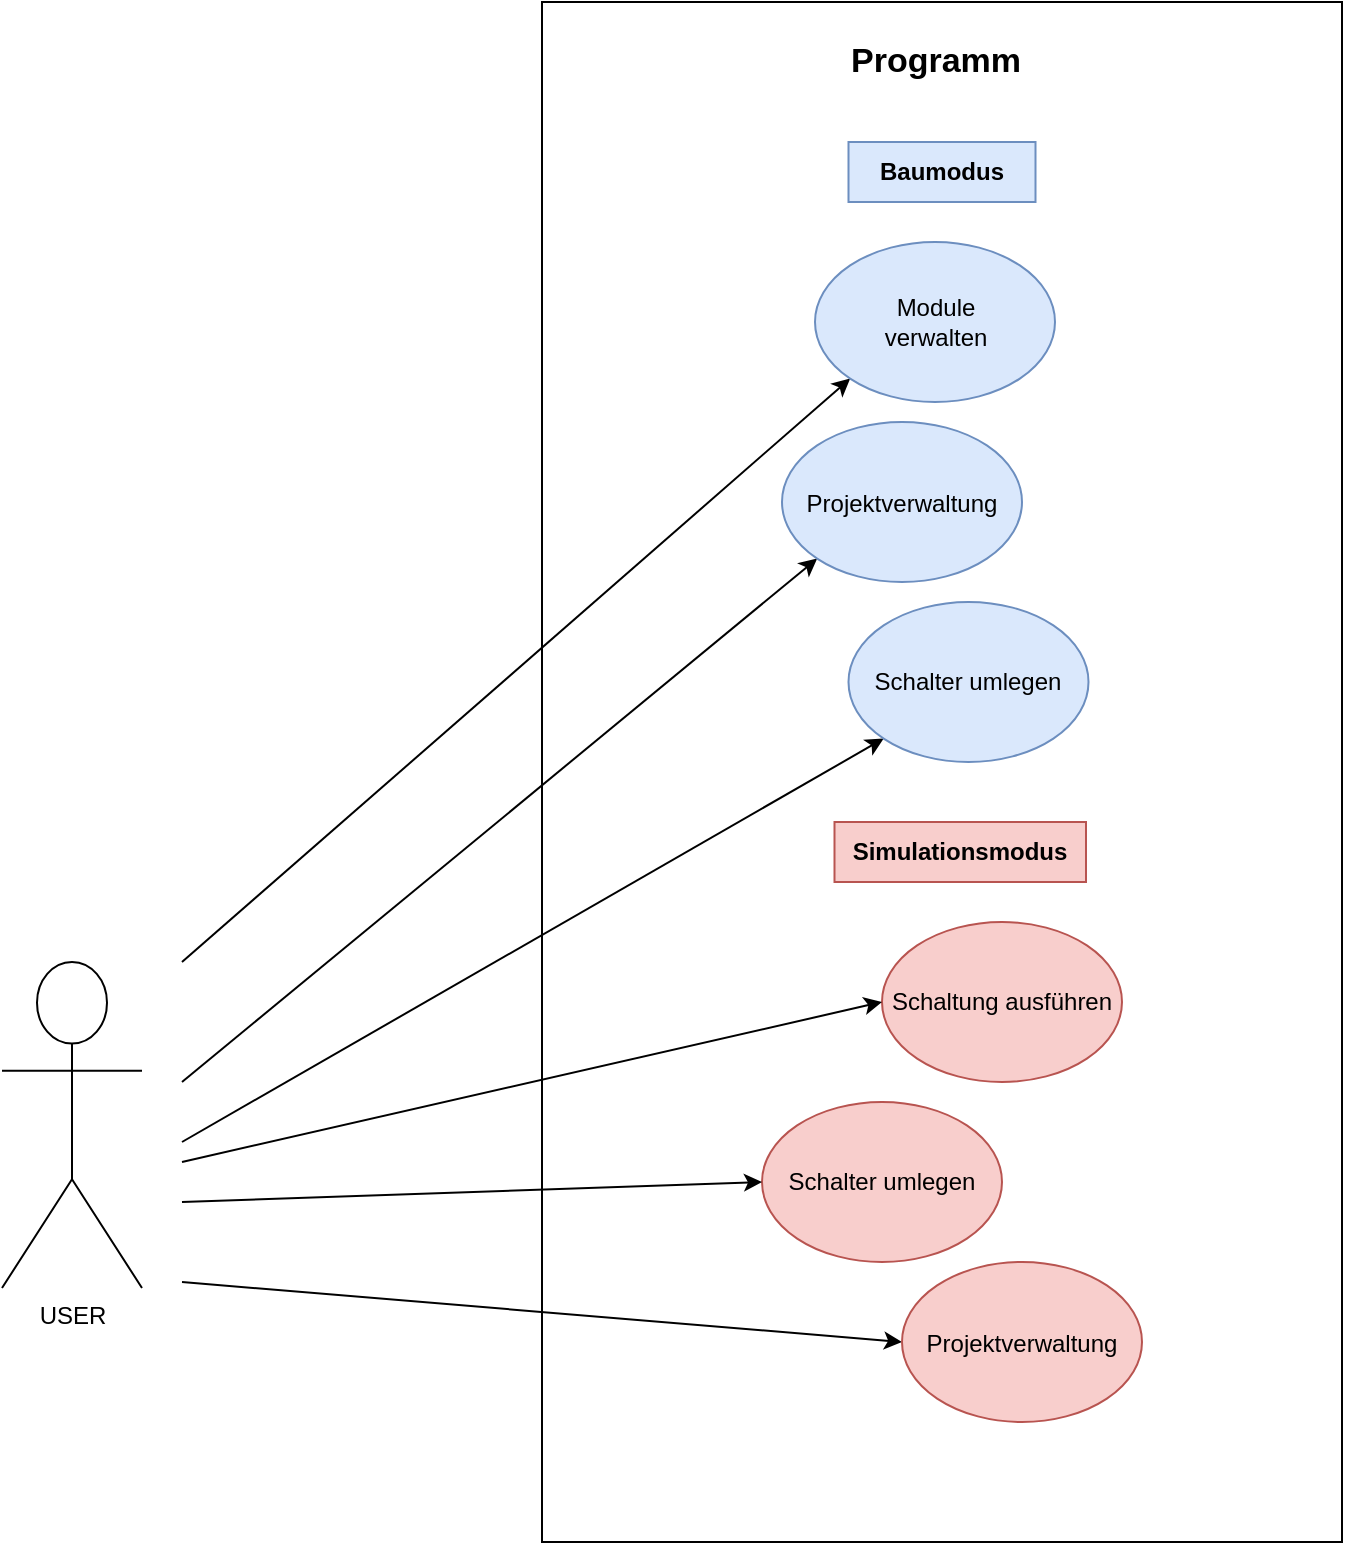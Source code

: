 <mxfile version="14.6.10" type="github" pages="9">
  <diagram id="M58GhwD1lPWCyTQQOFw2" name="UseCase-Diagramm">
    <mxGraphModel dx="1422" dy="791" grid="1" gridSize="10" guides="1" tooltips="1" connect="1" arrows="1" fold="1" page="1" pageScale="1" pageWidth="827" pageHeight="1169" math="0" shadow="0">
      <root>
        <mxCell id="0" />
        <mxCell id="1" parent="0" />
        <mxCell id="GmC_5fF1uTDrgYnH5378-3" value="" style="rounded=0;whiteSpace=wrap;html=1;" parent="1" vertex="1">
          <mxGeometry x="290" width="400" height="770" as="geometry" />
        </mxCell>
        <mxCell id="CAyeSInU45spS4lKKyKP-3" value="Baumodus" style="text;html=1;strokeColor=#6c8ebf;fillColor=#dae8fc;align=center;verticalAlign=middle;whiteSpace=wrap;rounded=0;fontStyle=1" parent="1" vertex="1">
          <mxGeometry x="443.25" y="70" width="93.5" height="30" as="geometry" />
        </mxCell>
        <mxCell id="CAyeSInU45spS4lKKyKP-5" value="Simulationsmodus" style="text;html=1;strokeColor=#b85450;fillColor=#f8cecc;align=center;verticalAlign=middle;whiteSpace=wrap;rounded=0;fontStyle=1" parent="1" vertex="1">
          <mxGeometry x="436.25" y="410" width="125.75" height="30" as="geometry" />
        </mxCell>
        <mxCell id="CAyeSInU45spS4lKKyKP-6" value="USER" style="shape=umlActor;verticalLabelPosition=bottom;verticalAlign=top;html=1;outlineConnect=0;" parent="1" vertex="1">
          <mxGeometry x="20" y="480" width="70" height="163" as="geometry" />
        </mxCell>
        <mxCell id="CAyeSInU45spS4lKKyKP-8" value="" style="endArrow=classic;html=1;entryX=0;entryY=0.5;entryDx=0;entryDy=0;" parent="1" target="GmC_5fF1uTDrgYnH5378-14" edge="1">
          <mxGeometry width="50" height="50" relative="1" as="geometry">
            <mxPoint x="110" y="640" as="sourcePoint" />
            <mxPoint x="507.574" y="641.716" as="targetPoint" />
            <Array as="points" />
          </mxGeometry>
        </mxCell>
        <mxCell id="CAyeSInU45spS4lKKyKP-14" value="" style="endArrow=classic;html=1;entryX=0;entryY=1;entryDx=0;entryDy=0;" parent="1" target="GmC_5fF1uTDrgYnH5378-13" edge="1">
          <mxGeometry width="50" height="50" relative="1" as="geometry">
            <mxPoint x="110" y="570" as="sourcePoint" />
            <mxPoint x="439.13" y="340" as="targetPoint" />
          </mxGeometry>
        </mxCell>
        <mxCell id="CAyeSInU45spS4lKKyKP-16" value="" style="endArrow=classic;html=1;entryX=0;entryY=1;entryDx=0;entryDy=0;" parent="1" target="GmC_5fF1uTDrgYnH5378-6" edge="1">
          <mxGeometry width="50" height="50" relative="1" as="geometry">
            <mxPoint x="110" y="540" as="sourcePoint" />
            <mxPoint x="607.574" y="328.284" as="targetPoint" />
          </mxGeometry>
        </mxCell>
        <mxCell id="CAyeSInU45spS4lKKyKP-23" value="Schaltung ausführen" style="ellipse;whiteSpace=wrap;html=1;fillColor=#f8cecc;strokeColor=#b85450;" parent="1" vertex="1">
          <mxGeometry x="460" y="460" width="120" height="80" as="geometry" />
        </mxCell>
        <mxCell id="CAyeSInU45spS4lKKyKP-24" value="Schalter umlegen" style="ellipse;whiteSpace=wrap;html=1;fillColor=#f8cecc;strokeColor=#b85450;" parent="1" vertex="1">
          <mxGeometry x="400" y="550" width="120" height="80" as="geometry" />
        </mxCell>
        <mxCell id="CAyeSInU45spS4lKKyKP-27" value="" style="endArrow=classic;html=1;entryX=0;entryY=0.5;entryDx=0;entryDy=0;" parent="1" target="CAyeSInU45spS4lKKyKP-23" edge="1">
          <mxGeometry width="50" height="50" relative="1" as="geometry">
            <mxPoint x="110" y="580" as="sourcePoint" />
            <mxPoint x="440" y="730" as="targetPoint" />
          </mxGeometry>
        </mxCell>
        <mxCell id="CAyeSInU45spS4lKKyKP-29" value="" style="endArrow=classic;html=1;entryX=0;entryY=0.5;entryDx=0;entryDy=0;" parent="1" target="CAyeSInU45spS4lKKyKP-24" edge="1">
          <mxGeometry width="50" height="50" relative="1" as="geometry">
            <mxPoint x="110" y="600" as="sourcePoint" />
            <mxPoint x="901.574" y="630.004" as="targetPoint" />
          </mxGeometry>
        </mxCell>
        <mxCell id="CAyeSInU45spS4lKKyKP-38" value="" style="endArrow=classic;html=1;entryX=0;entryY=1;entryDx=0;entryDy=0;" parent="1" target="GmC_5fF1uTDrgYnH5378-1" edge="1">
          <mxGeometry width="50" height="50" relative="1" as="geometry">
            <mxPoint x="110" y="480" as="sourcePoint" />
            <mxPoint x="603.18" y="46.213" as="targetPoint" />
          </mxGeometry>
        </mxCell>
        <mxCell id="GmC_5fF1uTDrgYnH5378-1" value="Module&lt;br&gt;verwalten" style="ellipse;whiteSpace=wrap;html=1;fillColor=#dae8fc;strokeColor=#6c8ebf;" parent="1" vertex="1">
          <mxGeometry x="426.5" y="120" width="120" height="80" as="geometry" />
        </mxCell>
        <mxCell id="GmC_5fF1uTDrgYnH5378-4" value="Programm" style="text;html=1;strokeColor=none;fillColor=none;align=center;verticalAlign=middle;whiteSpace=wrap;rounded=0;fontStyle=1;fontSize=17;" parent="1" vertex="1">
          <mxGeometry x="466.5" y="20" width="40" height="20" as="geometry" />
        </mxCell>
        <mxCell id="GmC_5fF1uTDrgYnH5378-6" value="&lt;font style=&quot;font-size: 12px&quot;&gt;Projektverwaltung&lt;/font&gt;" style="ellipse;whiteSpace=wrap;html=1;fontSize=17;fillColor=#dae8fc;strokeColor=#6c8ebf;" parent="1" vertex="1">
          <mxGeometry x="410" y="210" width="120" height="80" as="geometry" />
        </mxCell>
        <mxCell id="GmC_5fF1uTDrgYnH5378-13" value="Schalter umlegen" style="ellipse;whiteSpace=wrap;html=1;fillColor=#dae8fc;strokeColor=#6c8ebf;" parent="1" vertex="1">
          <mxGeometry x="443.25" y="300" width="120" height="80" as="geometry" />
        </mxCell>
        <mxCell id="GmC_5fF1uTDrgYnH5378-14" value="&lt;font style=&quot;font-size: 12px&quot;&gt;Projektverwaltung&lt;/font&gt;" style="ellipse;whiteSpace=wrap;html=1;fontSize=17;fillColor=#f8cecc;strokeColor=#b85450;" parent="1" vertex="1">
          <mxGeometry x="470" y="630" width="120" height="80" as="geometry" />
        </mxCell>
      </root>
    </mxGraphModel>
  </diagram>
  <diagram id="b88ZHgavL4frnNyV0Y8K" name="Datei laden">
    <mxGraphModel dx="2858" dy="1130" grid="1" gridSize="10" guides="1" tooltips="1" connect="1" arrows="1" fold="1" page="1" pageScale="1" pageWidth="827" pageHeight="1169" math="0" shadow="0">
      <root>
        <mxCell id="AXUTMIY17l22rCOo8Jo5-0" />
        <mxCell id="AXUTMIY17l22rCOo8Jo5-1" parent="AXUTMIY17l22rCOo8Jo5-0" />
        <mxCell id="AXUTMIY17l22rCOo8Jo5-45" value="" style="ellipse;html=1;shape=startState;fillColor=#000000;strokeColor=#ff0000;" parent="AXUTMIY17l22rCOo8Jo5-1" vertex="1">
          <mxGeometry x="-530" y="200" width="30" height="30" as="geometry" />
        </mxCell>
        <mxCell id="AXUTMIY17l22rCOo8Jo5-46" value="" style="edgeStyle=orthogonalEdgeStyle;html=1;verticalAlign=bottom;endArrow=open;endSize=8;strokeColor=#ff0000;entryX=0.5;entryY=0;entryDx=0;entryDy=0;" parent="AXUTMIY17l22rCOo8Jo5-1" source="AXUTMIY17l22rCOo8Jo5-45" target="AXUTMIY17l22rCOo8Jo5-49" edge="1">
          <mxGeometry relative="1" as="geometry">
            <mxPoint x="-515" y="320" as="targetPoint" />
          </mxGeometry>
        </mxCell>
        <mxCell id="AXUTMIY17l22rCOo8Jo5-47" value="&lt;font style=&quot;font-size: 23px&quot;&gt;&lt;b&gt;&lt;u&gt;Datei laden&lt;/u&gt;&lt;/b&gt;&lt;/font&gt;" style="text;html=1;strokeColor=none;fillColor=none;align=center;verticalAlign=middle;whiteSpace=wrap;rounded=0;" parent="AXUTMIY17l22rCOo8Jo5-1" vertex="1">
          <mxGeometry x="-510" y="60" width="260" height="20" as="geometry" />
        </mxCell>
        <mxCell id="AXUTMIY17l22rCOo8Jo5-48" style="edgeStyle=orthogonalEdgeStyle;rounded=0;orthogonalLoop=1;jettySize=auto;html=1;exitX=1;exitY=0.5;exitDx=0;exitDy=0;entryX=0;entryY=0.5;entryDx=0;entryDy=0;" parent="AXUTMIY17l22rCOo8Jo5-1" source="AXUTMIY17l22rCOo8Jo5-49" target="AXUTMIY17l22rCOo8Jo5-87" edge="1">
          <mxGeometry relative="1" as="geometry" />
        </mxCell>
        <mxCell id="AXUTMIY17l22rCOo8Jo5-49" value="Auf &quot;Datei laden&quot;&lt;br&gt;klicken" style="rounded=1;whiteSpace=wrap;html=1;" parent="AXUTMIY17l22rCOo8Jo5-1" vertex="1">
          <mxGeometry x="-575" y="260" width="120" height="60" as="geometry" />
        </mxCell>
        <mxCell id="AXUTMIY17l22rCOo8Jo5-50" style="edgeStyle=orthogonalEdgeStyle;rounded=0;orthogonalLoop=1;jettySize=auto;html=1;exitX=0.5;exitY=1;exitDx=0;exitDy=0;entryX=0.5;entryY=0;entryDx=0;entryDy=0;" parent="AXUTMIY17l22rCOo8Jo5-1" source="AXUTMIY17l22rCOo8Jo5-51" target="AXUTMIY17l22rCOo8Jo5-56" edge="1">
          <mxGeometry relative="1" as="geometry" />
        </mxCell>
        <mxCell id="AXUTMIY17l22rCOo8Jo5-51" value="File-Explorer&lt;br&gt;öffnen" style="rounded=1;whiteSpace=wrap;html=1;" parent="AXUTMIY17l22rCOo8Jo5-1" vertex="1">
          <mxGeometry x="-160" y="580" width="120" height="60" as="geometry" />
        </mxCell>
        <mxCell id="AXUTMIY17l22rCOo8Jo5-52" value="" style="endArrow=none;dashed=1;html=1;" parent="AXUTMIY17l22rCOo8Jo5-1" edge="1">
          <mxGeometry width="50" height="50" relative="1" as="geometry">
            <mxPoint x="-380" y="1140" as="sourcePoint" />
            <mxPoint x="-380" y="160" as="targetPoint" />
          </mxGeometry>
        </mxCell>
        <mxCell id="AXUTMIY17l22rCOo8Jo5-53" value="USER" style="text;html=1;strokeColor=none;fillColor=none;align=center;verticalAlign=middle;whiteSpace=wrap;rounded=0;fontStyle=5" parent="AXUTMIY17l22rCOo8Jo5-1" vertex="1">
          <mxGeometry x="-540" y="150" width="30" height="20" as="geometry" />
        </mxCell>
        <mxCell id="AXUTMIY17l22rCOo8Jo5-54" value="Programm" style="text;html=1;strokeColor=none;fillColor=none;align=center;verticalAlign=middle;whiteSpace=wrap;rounded=0;fontStyle=5" parent="AXUTMIY17l22rCOo8Jo5-1" vertex="1">
          <mxGeometry x="-280" y="150" width="100" height="20" as="geometry" />
        </mxCell>
        <mxCell id="AXUTMIY17l22rCOo8Jo5-55" style="edgeStyle=orthogonalEdgeStyle;rounded=0;orthogonalLoop=1;jettySize=auto;html=1;exitX=1;exitY=0.5;exitDx=0;exitDy=0;entryX=0;entryY=0.5;entryDx=0;entryDy=0;" parent="AXUTMIY17l22rCOo8Jo5-1" source="AXUTMIY17l22rCOo8Jo5-56" target="AXUTMIY17l22rCOo8Jo5-85" edge="1">
          <mxGeometry relative="1" as="geometry" />
        </mxCell>
        <mxCell id="AXUTMIY17l22rCOo8Jo5-56" value="Datei suchen&lt;br&gt;und auswählen" style="rounded=1;whiteSpace=wrap;html=1;" parent="AXUTMIY17l22rCOo8Jo5-1" vertex="1">
          <mxGeometry x="-575" y="720" width="120" height="60" as="geometry" />
        </mxCell>
        <mxCell id="AXUTMIY17l22rCOo8Jo5-57" style="edgeStyle=orthogonalEdgeStyle;rounded=0;orthogonalLoop=1;jettySize=auto;html=1;exitX=1;exitY=0.5;exitDx=0;exitDy=0;entryX=0.5;entryY=0;entryDx=0;entryDy=0;" parent="AXUTMIY17l22rCOo8Jo5-1" source="AXUTMIY17l22rCOo8Jo5-58" target="AXUTMIY17l22rCOo8Jo5-60" edge="1">
          <mxGeometry relative="1" as="geometry" />
        </mxCell>
        <mxCell id="AXUTMIY17l22rCOo8Jo5-58" value="" style="rhombus;whiteSpace=wrap;html=1;" parent="AXUTMIY17l22rCOo8Jo5-1" vertex="1">
          <mxGeometry x="-230" y="730" width="40" height="40" as="geometry" />
        </mxCell>
        <mxCell id="AXUTMIY17l22rCOo8Jo5-59" style="edgeStyle=orthogonalEdgeStyle;rounded=0;orthogonalLoop=1;jettySize=auto;html=1;exitX=0.5;exitY=1;exitDx=0;exitDy=0;entryX=0.5;entryY=0;entryDx=0;entryDy=0;" parent="AXUTMIY17l22rCOo8Jo5-1" source="AXUTMIY17l22rCOo8Jo5-60" target="AXUTMIY17l22rCOo8Jo5-66" edge="1">
          <mxGeometry relative="1" as="geometry">
            <Array as="points">
              <mxPoint x="-170" y="980" />
              <mxPoint x="-170" y="980" />
            </Array>
          </mxGeometry>
        </mxCell>
        <mxCell id="AXUTMIY17l22rCOo8Jo5-60" value="Datei laden" style="rounded=1;whiteSpace=wrap;html=1;" parent="AXUTMIY17l22rCOo8Jo5-1" vertex="1">
          <mxGeometry x="-230" y="870" width="120" height="60" as="geometry" />
        </mxCell>
        <mxCell id="AXUTMIY17l22rCOo8Jo5-61" value="Fehlermeldung:&amp;nbsp;&lt;br&gt;&quot;Datei kann nicht&lt;br&gt;geöffnet werden&quot;" style="rounded=1;whiteSpace=wrap;html=1;" parent="AXUTMIY17l22rCOo8Jo5-1" vertex="1">
          <mxGeometry x="-620" y="870" width="120" height="60" as="geometry" />
        </mxCell>
        <mxCell id="AXUTMIY17l22rCOo8Jo5-62" value="" style="endArrow=none;html=1;entryX=0;entryY=1;entryDx=0;entryDy=0;" parent="AXUTMIY17l22rCOo8Jo5-1" target="AXUTMIY17l22rCOo8Jo5-58" edge="1">
          <mxGeometry width="50" height="50" relative="1" as="geometry">
            <mxPoint x="-400" y="900" as="sourcePoint" />
            <mxPoint x="-360" y="840" as="targetPoint" />
          </mxGeometry>
        </mxCell>
        <mxCell id="AXUTMIY17l22rCOo8Jo5-63" value="" style="endArrow=none;html=1;" parent="AXUTMIY17l22rCOo8Jo5-1" edge="1">
          <mxGeometry width="50" height="50" relative="1" as="geometry">
            <mxPoint x="-430" y="845" as="sourcePoint" />
            <mxPoint x="-400" y="900" as="targetPoint" />
            <Array as="points">
              <mxPoint x="-350" y="790" />
            </Array>
          </mxGeometry>
        </mxCell>
        <mxCell id="AXUTMIY17l22rCOo8Jo5-64" value="" style="endArrow=classic;html=1;entryX=1;entryY=0.5;entryDx=0;entryDy=0;" parent="AXUTMIY17l22rCOo8Jo5-1" target="AXUTMIY17l22rCOo8Jo5-61" edge="1">
          <mxGeometry width="50" height="50" relative="1" as="geometry">
            <mxPoint x="-420" y="840" as="sourcePoint" />
            <mxPoint x="-360" y="840" as="targetPoint" />
          </mxGeometry>
        </mxCell>
        <mxCell id="AXUTMIY17l22rCOo8Jo5-65" value="[Datei ausführbar]" style="text;html=1;strokeColor=none;fillColor=none;align=center;verticalAlign=middle;whiteSpace=wrap;rounded=0;rotation=1;" parent="AXUTMIY17l22rCOo8Jo5-1" vertex="1">
          <mxGeometry x="-155" y="790" width="40" height="20" as="geometry" />
        </mxCell>
        <mxCell id="AXUTMIY17l22rCOo8Jo5-66" value="" style="ellipse;html=1;shape=endState;fillColor=#000000;strokeColor=#ff0000;" parent="AXUTMIY17l22rCOo8Jo5-1" vertex="1">
          <mxGeometry x="-185" y="1005" width="30" height="30" as="geometry" />
        </mxCell>
        <mxCell id="AXUTMIY17l22rCOo8Jo5-67" value="[Falscher Dateiformat]" style="text;html=1;strokeColor=none;fillColor=none;align=center;verticalAlign=middle;whiteSpace=wrap;rounded=0;rotation=-30;" parent="AXUTMIY17l22rCOo8Jo5-1" vertex="1">
          <mxGeometry x="-490" y="810" width="90" height="40" as="geometry" />
        </mxCell>
        <mxCell id="AXUTMIY17l22rCOo8Jo5-68" style="edgeStyle=orthogonalEdgeStyle;rounded=0;orthogonalLoop=1;jettySize=auto;html=1;exitX=0.5;exitY=1;exitDx=0;exitDy=0;entryX=1;entryY=0.5;entryDx=0;entryDy=0;" parent="AXUTMIY17l22rCOo8Jo5-1" source="AXUTMIY17l22rCOo8Jo5-70" target="AXUTMIY17l22rCOo8Jo5-72" edge="1">
          <mxGeometry relative="1" as="geometry">
            <Array as="points">
              <mxPoint x="-230" y="440" />
            </Array>
          </mxGeometry>
        </mxCell>
        <mxCell id="AXUTMIY17l22rCOo8Jo5-69" style="edgeStyle=orthogonalEdgeStyle;rounded=0;orthogonalLoop=1;jettySize=auto;html=1;exitX=1;exitY=0.5;exitDx=0;exitDy=0;entryX=1;entryY=0;entryDx=0;entryDy=0;" parent="AXUTMIY17l22rCOo8Jo5-1" source="AXUTMIY17l22rCOo8Jo5-70" target="AXUTMIY17l22rCOo8Jo5-83" edge="1">
          <mxGeometry relative="1" as="geometry">
            <mxPoint x="-130" y="340" as="targetPoint" />
            <Array as="points">
              <mxPoint x="-160" y="290" />
              <mxPoint x="-160" y="550" />
            </Array>
          </mxGeometry>
        </mxCell>
        <mxCell id="AXUTMIY17l22rCOo8Jo5-70" value="" style="rhombus;whiteSpace=wrap;html=1;" parent="AXUTMIY17l22rCOo8Jo5-1" vertex="1">
          <mxGeometry x="-246" y="275" width="32" height="30" as="geometry" />
        </mxCell>
        <mxCell id="AXUTMIY17l22rCOo8Jo5-71" style="edgeStyle=orthogonalEdgeStyle;rounded=0;orthogonalLoop=1;jettySize=auto;html=1;exitX=0.5;exitY=1;exitDx=0;exitDy=0;entryX=0.5;entryY=0;entryDx=0;entryDy=0;" parent="AXUTMIY17l22rCOo8Jo5-1" source="AXUTMIY17l22rCOo8Jo5-72" target="AXUTMIY17l22rCOo8Jo5-77" edge="1">
          <mxGeometry relative="1" as="geometry" />
        </mxCell>
        <mxCell id="AXUTMIY17l22rCOo8Jo5-72" value="Abfrage ob User&amp;nbsp;&lt;br&gt;Speichern will" style="rounded=1;whiteSpace=wrap;html=1;" parent="AXUTMIY17l22rCOo8Jo5-1" vertex="1">
          <mxGeometry x="-575" y="410" width="120" height="60" as="geometry" />
        </mxCell>
        <mxCell id="AXUTMIY17l22rCOo8Jo5-73" value="[Aktueller Arbeistbereich leer]" style="text;html=1;strokeColor=none;fillColor=none;align=center;verticalAlign=middle;whiteSpace=wrap;rounded=0;" parent="AXUTMIY17l22rCOo8Jo5-1" vertex="1">
          <mxGeometry x="-155" y="380" width="110" height="20" as="geometry" />
        </mxCell>
        <mxCell id="AXUTMIY17l22rCOo8Jo5-74" value="[Arbeistbereich&lt;br&gt;nicht leer]" style="text;html=1;strokeColor=none;fillColor=none;align=center;verticalAlign=middle;whiteSpace=wrap;rounded=0;" parent="AXUTMIY17l22rCOo8Jo5-1" vertex="1">
          <mxGeometry x="-384" y="410" width="104" height="20" as="geometry" />
        </mxCell>
        <mxCell id="AXUTMIY17l22rCOo8Jo5-75" style="edgeStyle=orthogonalEdgeStyle;rounded=0;orthogonalLoop=1;jettySize=auto;html=1;exitX=0;exitY=0.5;exitDx=0;exitDy=0;" parent="AXUTMIY17l22rCOo8Jo5-1" source="AXUTMIY17l22rCOo8Jo5-77" edge="1">
          <mxGeometry relative="1" as="geometry">
            <mxPoint x="-700" y="525" as="targetPoint" />
          </mxGeometry>
        </mxCell>
        <mxCell id="AXUTMIY17l22rCOo8Jo5-76" style="edgeStyle=orthogonalEdgeStyle;rounded=0;orthogonalLoop=1;jettySize=auto;html=1;exitX=1;exitY=0.5;exitDx=0;exitDy=0;entryX=0;entryY=0.5;entryDx=0;entryDy=0;" parent="AXUTMIY17l22rCOo8Jo5-1" source="AXUTMIY17l22rCOo8Jo5-77" target="AXUTMIY17l22rCOo8Jo5-83" edge="1">
          <mxGeometry relative="1" as="geometry" />
        </mxCell>
        <mxCell id="AXUTMIY17l22rCOo8Jo5-77" value="" style="rhombus;whiteSpace=wrap;html=1;" parent="AXUTMIY17l22rCOo8Jo5-1" vertex="1">
          <mxGeometry x="-532.5" y="510" width="35" height="30" as="geometry" />
        </mxCell>
        <mxCell id="AXUTMIY17l22rCOo8Jo5-78" style="edgeStyle=orthogonalEdgeStyle;rounded=0;orthogonalLoop=1;jettySize=auto;html=1;exitX=0.5;exitY=1;exitDx=0;exitDy=0;entryX=0;entryY=1;entryDx=0;entryDy=0;" parent="AXUTMIY17l22rCOo8Jo5-1" source="enobBT8_Aoe0zPX2fbPc-0" target="AXUTMIY17l22rCOo8Jo5-83" edge="1">
          <mxGeometry relative="1" as="geometry">
            <Array as="points">
              <mxPoint x="-760" y="570" />
            </Array>
            <mxPoint x="-760" y="565" as="sourcePoint" />
          </mxGeometry>
        </mxCell>
        <mxCell id="AXUTMIY17l22rCOo8Jo5-80" value="Ja" style="text;html=1;strokeColor=none;fillColor=none;align=center;verticalAlign=middle;whiteSpace=wrap;rounded=0;" parent="AXUTMIY17l22rCOo8Jo5-1" vertex="1">
          <mxGeometry x="-640" y="500" width="40" height="20" as="geometry" />
        </mxCell>
        <mxCell id="AXUTMIY17l22rCOo8Jo5-81" value="Nein" style="text;html=1;strokeColor=none;fillColor=none;align=center;verticalAlign=middle;whiteSpace=wrap;rounded=0;" parent="AXUTMIY17l22rCOo8Jo5-1" vertex="1">
          <mxGeometry x="-455" y="500" width="40" height="20" as="geometry" />
        </mxCell>
        <mxCell id="AXUTMIY17l22rCOo8Jo5-82" style="edgeStyle=orthogonalEdgeStyle;rounded=0;orthogonalLoop=1;jettySize=auto;html=1;exitX=1;exitY=1;exitDx=0;exitDy=0;entryX=0;entryY=0.5;entryDx=0;entryDy=0;" parent="AXUTMIY17l22rCOo8Jo5-1" source="AXUTMIY17l22rCOo8Jo5-83" target="AXUTMIY17l22rCOo8Jo5-51" edge="1">
          <mxGeometry relative="1" as="geometry">
            <Array as="points">
              <mxPoint x="-180" y="570" />
              <mxPoint x="-180" y="610" />
            </Array>
          </mxGeometry>
        </mxCell>
        <mxCell id="AXUTMIY17l22rCOo8Jo5-83" value="" style="rhombus;whiteSpace=wrap;html=1;" parent="AXUTMIY17l22rCOo8Jo5-1" vertex="1">
          <mxGeometry x="-230" y="540" width="40" height="40" as="geometry" />
        </mxCell>
        <mxCell id="AXUTMIY17l22rCOo8Jo5-84" style="edgeStyle=orthogonalEdgeStyle;rounded=0;orthogonalLoop=1;jettySize=auto;html=1;exitX=1;exitY=0.5;exitDx=0;exitDy=0;" parent="AXUTMIY17l22rCOo8Jo5-1" source="AXUTMIY17l22rCOo8Jo5-85" target="AXUTMIY17l22rCOo8Jo5-58" edge="1">
          <mxGeometry relative="1" as="geometry" />
        </mxCell>
        <mxCell id="AXUTMIY17l22rCOo8Jo5-85" value="Prüfe Dateiformat" style="rounded=1;whiteSpace=wrap;html=1;" parent="AXUTMIY17l22rCOo8Jo5-1" vertex="1">
          <mxGeometry x="-366" y="720" width="120" height="60" as="geometry" />
        </mxCell>
        <mxCell id="AXUTMIY17l22rCOo8Jo5-86" style="edgeStyle=orthogonalEdgeStyle;rounded=0;orthogonalLoop=1;jettySize=auto;html=1;exitX=1;exitY=0.5;exitDx=0;exitDy=0;entryX=0;entryY=0.5;entryDx=0;entryDy=0;" parent="AXUTMIY17l22rCOo8Jo5-1" source="AXUTMIY17l22rCOo8Jo5-87" target="AXUTMIY17l22rCOo8Jo5-70" edge="1">
          <mxGeometry relative="1" as="geometry" />
        </mxCell>
        <mxCell id="AXUTMIY17l22rCOo8Jo5-87" value="Arbeitsbereich leer?" style="rounded=1;whiteSpace=wrap;html=1;" parent="AXUTMIY17l22rCOo8Jo5-1" vertex="1">
          <mxGeometry x="-366" y="265" width="100" height="50" as="geometry" />
        </mxCell>
        <mxCell id="AXUTMIY17l22rCOo8Jo5-88" value="" style="shape=image;html=1;verticalAlign=top;verticalLabelPosition=bottom;labelBackgroundColor=#ffffff;imageAspect=0;aspect=fixed;image=https://cdn4.iconfinder.com/data/icons/weatherful/72/Lightning-128.png" parent="AXUTMIY17l22rCOo8Jo5-1" vertex="1">
          <mxGeometry x="-540" y="830" width="68" height="68" as="geometry" />
        </mxCell>
        <mxCell id="Famu78OmsGmbztFlrRT6-0" value="&lt;b&gt;Projektverwaltung&lt;/b&gt;" style="text;html=1;strokeColor=none;fillColor=none;align=center;verticalAlign=middle;whiteSpace=wrap;rounded=0;fontSize=17;" parent="AXUTMIY17l22rCOo8Jo5-1" vertex="1">
          <mxGeometry x="-400" y="20" width="40" height="20" as="geometry" />
        </mxCell>
        <mxCell id="enobBT8_Aoe0zPX2fbPc-0" value="&lt;font style=&quot;font-size: 12px&quot;&gt;Aktivitätsdiagramm&lt;br&gt;&lt;div&gt;&lt;span&gt;Datei speichern&lt;/span&gt;&lt;/div&gt;&lt;/font&gt;" style="rounded=1;whiteSpace=wrap;html=1;fontSize=21;" parent="AXUTMIY17l22rCOo8Jo5-1" vertex="1">
          <mxGeometry x="-820" y="495" width="120" height="60" as="geometry" />
        </mxCell>
      </root>
    </mxGraphModel>
  </diagram>
  <diagram id="1Wlb9vm3b7TlOdqkJiCa" name="Neue Datei">
    <mxGraphModel dx="2844" dy="1582" grid="1" gridSize="10" guides="1" tooltips="1" connect="1" arrows="1" fold="1" page="1" pageScale="1" pageWidth="827" pageHeight="1169" math="0" shadow="0">
      <root>
        <mxCell id="uOlxGneh7dbdzmazbgCG-0" />
        <mxCell id="uOlxGneh7dbdzmazbgCG-1" parent="uOlxGneh7dbdzmazbgCG-0" />
        <mxCell id="uOlxGneh7dbdzmazbgCG-2" value="Neue Datei" style="text;html=1;strokeColor=none;fillColor=none;align=center;verticalAlign=middle;whiteSpace=wrap;rounded=0;fontStyle=5;fontSize=18;" parent="uOlxGneh7dbdzmazbgCG-1" vertex="1">
          <mxGeometry x="355" y="150" width="116" height="20" as="geometry" />
        </mxCell>
        <mxCell id="uOlxGneh7dbdzmazbgCG-3" value="&lt;font size=&quot;1&quot;&gt;USER&lt;br&gt;&lt;/font&gt;" style="text;html=1;strokeColor=none;fillColor=none;align=center;verticalAlign=middle;whiteSpace=wrap;rounded=0;fontSize=18;fontStyle=5" parent="uOlxGneh7dbdzmazbgCG-1" vertex="1">
          <mxGeometry x="229" y="210" width="40" height="20" as="geometry" />
        </mxCell>
        <mxCell id="uOlxGneh7dbdzmazbgCG-4" value="Programm" style="text;html=1;strokeColor=none;fillColor=none;align=center;verticalAlign=middle;whiteSpace=wrap;rounded=0;fontSize=12;fontStyle=5" parent="uOlxGneh7dbdzmazbgCG-1" vertex="1">
          <mxGeometry x="529" y="210" width="140" height="20" as="geometry" />
        </mxCell>
        <mxCell id="uOlxGneh7dbdzmazbgCG-5" value="" style="endArrow=none;dashed=1;html=1;fontSize=12;" parent="uOlxGneh7dbdzmazbgCG-1" edge="1">
          <mxGeometry width="50" height="50" relative="1" as="geometry">
            <mxPoint x="399" y="740" as="sourcePoint" />
            <mxPoint x="399" y="215" as="targetPoint" />
          </mxGeometry>
        </mxCell>
        <mxCell id="uOlxGneh7dbdzmazbgCG-6" value="" style="ellipse;html=1;shape=startState;fillColor=#000000;strokeColor=#ff0000;fontSize=12;" parent="uOlxGneh7dbdzmazbgCG-1" vertex="1">
          <mxGeometry x="234" y="270" width="30" height="30" as="geometry" />
        </mxCell>
        <mxCell id="uOlxGneh7dbdzmazbgCG-7" value="" style="edgeStyle=orthogonalEdgeStyle;html=1;verticalAlign=bottom;endArrow=open;endSize=8;strokeColor=#ff0000;fontSize=12;entryX=0.5;entryY=0;entryDx=0;entryDy=0;" parent="uOlxGneh7dbdzmazbgCG-1" source="uOlxGneh7dbdzmazbgCG-6" target="uOlxGneh7dbdzmazbgCG-10" edge="1">
          <mxGeometry relative="1" as="geometry">
            <mxPoint x="249" y="360" as="targetPoint" />
          </mxGeometry>
        </mxCell>
        <mxCell id="uOlxGneh7dbdzmazbgCG-8" style="edgeStyle=orthogonalEdgeStyle;rounded=0;orthogonalLoop=1;jettySize=auto;html=1;exitX=1;exitY=0.5;exitDx=0;exitDy=0;entryX=0;entryY=0.5;entryDx=0;entryDy=0;fontSize=12;startArrow=none;" parent="uOlxGneh7dbdzmazbgCG-1" source="uOlxGneh7dbdzmazbgCG-30" target="uOlxGneh7dbdzmazbgCG-13" edge="1">
          <mxGeometry relative="1" as="geometry" />
        </mxCell>
        <mxCell id="uOlxGneh7dbdzmazbgCG-9" style="edgeStyle=orthogonalEdgeStyle;rounded=0;orthogonalLoop=1;jettySize=auto;html=1;exitX=1;exitY=0.5;exitDx=0;exitDy=0;entryX=0;entryY=0.5;entryDx=0;entryDy=0;" parent="uOlxGneh7dbdzmazbgCG-1" source="uOlxGneh7dbdzmazbgCG-10" target="uOlxGneh7dbdzmazbgCG-30" edge="1">
          <mxGeometry relative="1" as="geometry" />
        </mxCell>
        <mxCell id="uOlxGneh7dbdzmazbgCG-10" value="Auf &quot;Neue Datei&quot;&lt;br&gt;klicken" style="rounded=1;whiteSpace=wrap;html=1;fontSize=12;" parent="uOlxGneh7dbdzmazbgCG-1" vertex="1">
          <mxGeometry x="189" y="370" width="120" height="60" as="geometry" />
        </mxCell>
        <mxCell id="uOlxGneh7dbdzmazbgCG-11" style="edgeStyle=orthogonalEdgeStyle;rounded=0;orthogonalLoop=1;jettySize=auto;html=1;entryX=0.5;entryY=0;entryDx=0;entryDy=0;fontSize=12;" parent="uOlxGneh7dbdzmazbgCG-1" target="uOlxGneh7dbdzmazbgCG-17" edge="1">
          <mxGeometry relative="1" as="geometry">
            <mxPoint x="599" y="410" as="sourcePoint" />
            <Array as="points">
              <mxPoint x="599" y="470" />
              <mxPoint x="249" y="470" />
            </Array>
          </mxGeometry>
        </mxCell>
        <mxCell id="uOlxGneh7dbdzmazbgCG-12" style="edgeStyle=orthogonalEdgeStyle;rounded=0;orthogonalLoop=1;jettySize=auto;html=1;exitX=1;exitY=0.5;exitDx=0;exitDy=0;entryX=0.5;entryY=0;entryDx=0;entryDy=0;fontSize=12;" parent="uOlxGneh7dbdzmazbgCG-1" source="uOlxGneh7dbdzmazbgCG-13" target="uOlxGneh7dbdzmazbgCG-15" edge="1">
          <mxGeometry relative="1" as="geometry" />
        </mxCell>
        <mxCell id="uOlxGneh7dbdzmazbgCG-13" value="" style="rhombus;whiteSpace=wrap;html=1;fontSize=12;" parent="uOlxGneh7dbdzmazbgCG-1" vertex="1">
          <mxGeometry x="584" y="385" width="30" height="30" as="geometry" />
        </mxCell>
        <mxCell id="uOlxGneh7dbdzmazbgCG-14" style="edgeStyle=orthogonalEdgeStyle;rounded=0;orthogonalLoop=1;jettySize=auto;html=1;exitX=0.5;exitY=1;exitDx=0;exitDy=0;entryX=0.5;entryY=0;entryDx=0;entryDy=0;fontSize=12;" parent="uOlxGneh7dbdzmazbgCG-1" source="uOlxGneh7dbdzmazbgCG-15" target="uOlxGneh7dbdzmazbgCG-27" edge="1">
          <mxGeometry relative="1" as="geometry" />
        </mxCell>
        <mxCell id="uOlxGneh7dbdzmazbgCG-15" value="Leeren Arbeitsbereich erstellen" style="rounded=1;whiteSpace=wrap;html=1;fontSize=12;" parent="uOlxGneh7dbdzmazbgCG-1" vertex="1">
          <mxGeometry x="629" y="600" width="120" height="60" as="geometry" />
        </mxCell>
        <mxCell id="uOlxGneh7dbdzmazbgCG-16" style="edgeStyle=orthogonalEdgeStyle;rounded=0;orthogonalLoop=1;jettySize=auto;html=1;exitX=0.5;exitY=1;exitDx=0;exitDy=0;entryX=0.5;entryY=0;entryDx=0;entryDy=0;fontSize=12;" parent="uOlxGneh7dbdzmazbgCG-1" source="uOlxGneh7dbdzmazbgCG-17" target="uOlxGneh7dbdzmazbgCG-23" edge="1">
          <mxGeometry relative="1" as="geometry" />
        </mxCell>
        <mxCell id="uOlxGneh7dbdzmazbgCG-17" value="Abfrage ob User Speichern will" style="rounded=1;whiteSpace=wrap;html=1;fontSize=12;" parent="uOlxGneh7dbdzmazbgCG-1" vertex="1">
          <mxGeometry x="189" y="500" width="120" height="60" as="geometry" />
        </mxCell>
        <mxCell id="uOlxGneh7dbdzmazbgCG-18" value="[Arbeistbereich&lt;br&gt;nicht leer]" style="text;html=1;strokeColor=none;fillColor=none;align=center;verticalAlign=middle;whiteSpace=wrap;rounded=0;" parent="uOlxGneh7dbdzmazbgCG-1" vertex="1">
          <mxGeometry x="425" y="440" width="104" height="20" as="geometry" />
        </mxCell>
        <mxCell id="uOlxGneh7dbdzmazbgCG-19" style="edgeStyle=orthogonalEdgeStyle;rounded=0;orthogonalLoop=1;jettySize=auto;html=1;exitX=0.5;exitY=1;exitDx=0;exitDy=0;entryX=0;entryY=1;entryDx=0;entryDy=0;" parent="uOlxGneh7dbdzmazbgCG-1" source="o1FJE6Njzv_sKu10fK9e-0" target="uOlxGneh7dbdzmazbgCG-29" edge="1">
          <mxGeometry relative="1" as="geometry">
            <mxPoint x="489" y="645" as="targetPoint" />
            <mxPoint x="79" y="665" as="sourcePoint" />
          </mxGeometry>
        </mxCell>
        <mxCell id="uOlxGneh7dbdzmazbgCG-21" style="edgeStyle=orthogonalEdgeStyle;rounded=0;orthogonalLoop=1;jettySize=auto;html=1;exitX=0;exitY=0.5;exitDx=0;exitDy=0;entryX=1;entryY=0.5;entryDx=0;entryDy=0;fontSize=12;" parent="uOlxGneh7dbdzmazbgCG-1" source="uOlxGneh7dbdzmazbgCG-23" edge="1">
          <mxGeometry relative="1" as="geometry">
            <mxPoint x="139" y="625" as="targetPoint" />
          </mxGeometry>
        </mxCell>
        <mxCell id="uOlxGneh7dbdzmazbgCG-22" style="edgeStyle=orthogonalEdgeStyle;rounded=0;orthogonalLoop=1;jettySize=auto;html=1;exitX=1;exitY=0.5;exitDx=0;exitDy=0;fontSize=12;entryX=0;entryY=0;entryDx=0;entryDy=0;" parent="uOlxGneh7dbdzmazbgCG-1" source="uOlxGneh7dbdzmazbgCG-23" target="uOlxGneh7dbdzmazbgCG-29" edge="1">
          <mxGeometry relative="1" as="geometry">
            <mxPoint x="479" y="630" as="targetPoint" />
          </mxGeometry>
        </mxCell>
        <mxCell id="uOlxGneh7dbdzmazbgCG-23" value="" style="rhombus;whiteSpace=wrap;html=1;fontSize=12;" parent="uOlxGneh7dbdzmazbgCG-1" vertex="1">
          <mxGeometry x="234" y="610" width="30" height="30" as="geometry" />
        </mxCell>
        <mxCell id="uOlxGneh7dbdzmazbgCG-24" value="Ja" style="text;html=1;strokeColor=none;fillColor=none;align=center;verticalAlign=middle;whiteSpace=wrap;rounded=0;fontSize=12;" parent="uOlxGneh7dbdzmazbgCG-1" vertex="1">
          <mxGeometry x="159" y="610" width="40" height="20" as="geometry" />
        </mxCell>
        <mxCell id="uOlxGneh7dbdzmazbgCG-25" value="[Kein aktueller Arbeitsbereich]" style="text;html=1;strokeColor=none;fillColor=none;align=center;verticalAlign=middle;whiteSpace=wrap;rounded=0;" parent="uOlxGneh7dbdzmazbgCG-1" vertex="1">
          <mxGeometry x="699" y="430" width="110" height="20" as="geometry" />
        </mxCell>
        <mxCell id="uOlxGneh7dbdzmazbgCG-26" value="Nein" style="text;html=1;strokeColor=none;fillColor=none;align=center;verticalAlign=middle;whiteSpace=wrap;rounded=0;fontSize=12;" parent="uOlxGneh7dbdzmazbgCG-1" vertex="1">
          <mxGeometry x="315" y="610" width="40" height="20" as="geometry" />
        </mxCell>
        <mxCell id="uOlxGneh7dbdzmazbgCG-27" value="" style="ellipse;html=1;shape=endState;fillColor=#000000;strokeColor=#ff0000;fontSize=12;" parent="uOlxGneh7dbdzmazbgCG-1" vertex="1">
          <mxGeometry x="674" y="685" width="30" height="30" as="geometry" />
        </mxCell>
        <mxCell id="uOlxGneh7dbdzmazbgCG-28" style="edgeStyle=orthogonalEdgeStyle;rounded=0;orthogonalLoop=1;jettySize=auto;html=1;exitX=1;exitY=0.5;exitDx=0;exitDy=0;entryX=0;entryY=0.5;entryDx=0;entryDy=0;" parent="uOlxGneh7dbdzmazbgCG-1" source="uOlxGneh7dbdzmazbgCG-29" target="uOlxGneh7dbdzmazbgCG-15" edge="1">
          <mxGeometry relative="1" as="geometry" />
        </mxCell>
        <mxCell id="uOlxGneh7dbdzmazbgCG-29" value="" style="rhombus;whiteSpace=wrap;html=1;" parent="uOlxGneh7dbdzmazbgCG-1" vertex="1">
          <mxGeometry x="554" y="615" width="30" height="30" as="geometry" />
        </mxCell>
        <mxCell id="uOlxGneh7dbdzmazbgCG-30" value="Arbeitsbereich leer?" style="rounded=1;whiteSpace=wrap;html=1;" parent="uOlxGneh7dbdzmazbgCG-1" vertex="1">
          <mxGeometry x="425" y="375" width="100" height="50" as="geometry" />
        </mxCell>
        <mxCell id="elomyZePmeEbb7OVskcu-0" value="&lt;b&gt;Projektverwaltung&lt;/b&gt;" style="text;html=1;strokeColor=none;fillColor=none;align=center;verticalAlign=middle;whiteSpace=wrap;rounded=0;fontSize=17;" parent="uOlxGneh7dbdzmazbgCG-1" vertex="1">
          <mxGeometry x="385" y="120" width="40" height="20" as="geometry" />
        </mxCell>
        <mxCell id="o1FJE6Njzv_sKu10fK9e-0" value="&lt;font style=&quot;font-size: 12px&quot;&gt;Aktivitätsdiagramm&lt;br&gt;&lt;div&gt;&lt;span&gt;Datei speichern&lt;/span&gt;&lt;/div&gt;&lt;/font&gt;" style="rounded=1;whiteSpace=wrap;html=1;fontSize=21;" parent="uOlxGneh7dbdzmazbgCG-1" vertex="1">
          <mxGeometry x="19" y="595" width="120" height="60" as="geometry" />
        </mxCell>
      </root>
    </mxGraphModel>
  </diagram>
  <diagram id="9VjCefQWPNberHY8X93g" name="Datei speichern">
    <mxGraphModel dx="5717" dy="2260" grid="1" gridSize="10" guides="1" tooltips="1" connect="1" arrows="1" fold="1" page="1" pageScale="1" pageWidth="1654" pageHeight="1169" math="0" shadow="0">
      <root>
        <mxCell id="nZt-_0TKxC2S5Kkj2lSb-0" />
        <mxCell id="nZt-_0TKxC2S5Kkj2lSb-1" parent="nZt-_0TKxC2S5Kkj2lSb-0" />
        <mxCell id="nZt-_0TKxC2S5Kkj2lSb-2" value="" style="rounded=1;whiteSpace=wrap;html=1;" parent="nZt-_0TKxC2S5Kkj2lSb-1" vertex="1">
          <mxGeometry x="-1040.14" y="889" width="770" height="250" as="geometry" />
        </mxCell>
        <mxCell id="nZt-_0TKxC2S5Kkj2lSb-3" value="" style="ellipse;html=1;shape=startState;fillColor=#000000;strokeColor=#ff0000;" parent="nZt-_0TKxC2S5Kkj2lSb-1" vertex="1">
          <mxGeometry x="-1390.14" y="159" width="30" height="30" as="geometry" />
        </mxCell>
        <mxCell id="nZt-_0TKxC2S5Kkj2lSb-4" value="" style="edgeStyle=orthogonalEdgeStyle;html=1;verticalAlign=bottom;endArrow=open;endSize=8;strokeColor=#ff0000;entryX=0.5;entryY=0;entryDx=0;entryDy=0;" parent="nZt-_0TKxC2S5Kkj2lSb-1" source="nZt-_0TKxC2S5Kkj2lSb-3" target="nZt-_0TKxC2S5Kkj2lSb-7" edge="1">
          <mxGeometry relative="1" as="geometry">
            <mxPoint x="-1375.14" y="279" as="targetPoint" />
          </mxGeometry>
        </mxCell>
        <mxCell id="nZt-_0TKxC2S5Kkj2lSb-5" value="&lt;font style=&quot;font-size: 23px&quot;&gt;&lt;b&gt;&lt;u&gt;Datei speichern&lt;/u&gt;&lt;/b&gt;&lt;/font&gt;" style="text;html=1;strokeColor=none;fillColor=none;align=center;verticalAlign=middle;whiteSpace=wrap;rounded=0;" parent="nZt-_0TKxC2S5Kkj2lSb-1" vertex="1">
          <mxGeometry x="-1370.14" y="39" width="260" height="20" as="geometry" />
        </mxCell>
        <mxCell id="nZt-_0TKxC2S5Kkj2lSb-6" style="edgeStyle=orthogonalEdgeStyle;rounded=0;orthogonalLoop=1;jettySize=auto;html=1;exitX=1;exitY=0.5;exitDx=0;exitDy=0;" parent="nZt-_0TKxC2S5Kkj2lSb-1" source="nZt-_0TKxC2S5Kkj2lSb-7" target="nZt-_0TKxC2S5Kkj2lSb-38" edge="1">
          <mxGeometry relative="1" as="geometry" />
        </mxCell>
        <mxCell id="nZt-_0TKxC2S5Kkj2lSb-7" value="Auf &quot;Speichern&quot;&lt;br&gt;klicken" style="rounded=1;whiteSpace=wrap;html=1;" parent="nZt-_0TKxC2S5Kkj2lSb-1" vertex="1">
          <mxGeometry x="-1435.14" y="219" width="120" height="60" as="geometry" />
        </mxCell>
        <mxCell id="nZt-_0TKxC2S5Kkj2lSb-8" value="USER" style="text;html=1;strokeColor=none;fillColor=none;align=center;verticalAlign=middle;whiteSpace=wrap;rounded=0;fontStyle=5" parent="nZt-_0TKxC2S5Kkj2lSb-1" vertex="1">
          <mxGeometry x="-1400.14" y="109" width="30" height="20" as="geometry" />
        </mxCell>
        <mxCell id="nZt-_0TKxC2S5Kkj2lSb-9" value="Programm" style="text;html=1;strokeColor=none;fillColor=none;align=center;verticalAlign=middle;whiteSpace=wrap;rounded=0;fontStyle=5" parent="nZt-_0TKxC2S5Kkj2lSb-1" vertex="1">
          <mxGeometry x="-1140.14" y="109" width="100" height="20" as="geometry" />
        </mxCell>
        <mxCell id="nZt-_0TKxC2S5Kkj2lSb-10" value="" style="endArrow=none;dashed=1;html=1;" parent="nZt-_0TKxC2S5Kkj2lSb-1" edge="1">
          <mxGeometry width="50" height="50" relative="1" as="geometry">
            <mxPoint x="-1240" y="1160" as="sourcePoint" />
            <mxPoint x="-1240.14" y="69" as="targetPoint" />
          </mxGeometry>
        </mxCell>
        <mxCell id="nZt-_0TKxC2S5Kkj2lSb-11" style="edgeStyle=orthogonalEdgeStyle;rounded=0;orthogonalLoop=1;jettySize=auto;html=1;exitX=1;exitY=0.5;exitDx=0;exitDy=0;entryX=0.5;entryY=0;entryDx=0;entryDy=0;" parent="nZt-_0TKxC2S5Kkj2lSb-1" source="nZt-_0TKxC2S5Kkj2lSb-13" target="nZt-_0TKxC2S5Kkj2lSb-36" edge="1">
          <mxGeometry relative="1" as="geometry" />
        </mxCell>
        <mxCell id="nZt-_0TKxC2S5Kkj2lSb-12" style="edgeStyle=orthogonalEdgeStyle;rounded=0;orthogonalLoop=1;jettySize=auto;html=1;exitX=0.5;exitY=1;exitDx=0;exitDy=0;entryX=1;entryY=0.5;entryDx=0;entryDy=0;" parent="nZt-_0TKxC2S5Kkj2lSb-1" source="nZt-_0TKxC2S5Kkj2lSb-13" target="nZt-_0TKxC2S5Kkj2lSb-34" edge="1">
          <mxGeometry relative="1" as="geometry" />
        </mxCell>
        <mxCell id="nZt-_0TKxC2S5Kkj2lSb-13" value="" style="rhombus;whiteSpace=wrap;html=1;" parent="nZt-_0TKxC2S5Kkj2lSb-1" vertex="1">
          <mxGeometry x="-1110.14" y="229" width="40" height="40" as="geometry" />
        </mxCell>
        <mxCell id="nZt-_0TKxC2S5Kkj2lSb-14" value="[Datei wurde bereits gespeichert]" style="text;html=1;strokeColor=none;fillColor=none;align=center;verticalAlign=middle;whiteSpace=wrap;rounded=0;" parent="nZt-_0TKxC2S5Kkj2lSb-1" vertex="1">
          <mxGeometry x="-1040.14" y="189" width="70" height="50" as="geometry" />
        </mxCell>
        <mxCell id="nZt-_0TKxC2S5Kkj2lSb-15" value="[Datei wurde noch nicht gespeichert]" style="text;html=1;strokeColor=none;fillColor=none;align=center;verticalAlign=middle;whiteSpace=wrap;rounded=0;" parent="nZt-_0TKxC2S5Kkj2lSb-1" vertex="1">
          <mxGeometry x="-1180.14" y="319" width="80" height="50" as="geometry" />
        </mxCell>
        <mxCell id="nZt-_0TKxC2S5Kkj2lSb-16" style="edgeStyle=orthogonalEdgeStyle;rounded=0;orthogonalLoop=1;jettySize=auto;html=1;exitX=1;exitY=0.5;exitDx=0;exitDy=0;entryX=0;entryY=0.5;entryDx=0;entryDy=0;" parent="nZt-_0TKxC2S5Kkj2lSb-1" source="nZt-_0TKxC2S5Kkj2lSb-17" target="nZt-_0TKxC2S5Kkj2lSb-18" edge="1">
          <mxGeometry relative="1" as="geometry" />
        </mxCell>
        <mxCell id="nZt-_0TKxC2S5Kkj2lSb-17" value="Datei wird überschrieben" style="rounded=1;whiteSpace=wrap;html=1;" parent="nZt-_0TKxC2S5Kkj2lSb-1" vertex="1">
          <mxGeometry x="-890.14" y="429" width="120" height="60" as="geometry" />
        </mxCell>
        <mxCell id="nZt-_0TKxC2S5Kkj2lSb-18" value="" style="ellipse;html=1;shape=endState;fillColor=#000000;strokeColor=#ff0000;" parent="nZt-_0TKxC2S5Kkj2lSb-1" vertex="1">
          <mxGeometry x="-700.14" y="444" width="30" height="30" as="geometry" />
        </mxCell>
        <mxCell id="nZt-_0TKxC2S5Kkj2lSb-19" style="edgeStyle=orthogonalEdgeStyle;rounded=0;orthogonalLoop=1;jettySize=auto;html=1;exitX=0.5;exitY=1;exitDx=0;exitDy=0;entryX=0;entryY=0.5;entryDx=0;entryDy=0;" parent="nZt-_0TKxC2S5Kkj2lSb-1" source="nZt-_0TKxC2S5Kkj2lSb-20" target="nZt-_0TKxC2S5Kkj2lSb-40" edge="1">
          <mxGeometry relative="1" as="geometry" />
        </mxCell>
        <mxCell id="nZt-_0TKxC2S5Kkj2lSb-20" value="Speicherort und Name der Datei auswählen" style="rounded=1;whiteSpace=wrap;html=1;" parent="nZt-_0TKxC2S5Kkj2lSb-1" vertex="1">
          <mxGeometry x="-1433.89" y="429" width="120" height="60" as="geometry" />
        </mxCell>
        <mxCell id="nZt-_0TKxC2S5Kkj2lSb-21" style="edgeStyle=orthogonalEdgeStyle;rounded=0;orthogonalLoop=1;jettySize=auto;html=1;exitX=0.5;exitY=1;exitDx=0;exitDy=0;entryX=1;entryY=0.5;entryDx=0;entryDy=0;" parent="nZt-_0TKxC2S5Kkj2lSb-1" source="nZt-_0TKxC2S5Kkj2lSb-23" target="nZt-_0TKxC2S5Kkj2lSb-30" edge="1">
          <mxGeometry relative="1" as="geometry" />
        </mxCell>
        <mxCell id="nZt-_0TKxC2S5Kkj2lSb-22" style="edgeStyle=orthogonalEdgeStyle;rounded=0;orthogonalLoop=1;jettySize=auto;html=1;exitX=1;exitY=0.5;exitDx=0;exitDy=0;entryX=0;entryY=0.5;entryDx=0;entryDy=0;" parent="nZt-_0TKxC2S5Kkj2lSb-1" source="nZt-_0TKxC2S5Kkj2lSb-23" target="nZt-_0TKxC2S5Kkj2lSb-52" edge="1">
          <mxGeometry relative="1" as="geometry" />
        </mxCell>
        <mxCell id="nZt-_0TKxC2S5Kkj2lSb-23" value="" style="rhombus;whiteSpace=wrap;html=1;" parent="nZt-_0TKxC2S5Kkj2lSb-1" vertex="1">
          <mxGeometry x="-1070.14" y="569" width="40" height="40" as="geometry" />
        </mxCell>
        <mxCell id="nZt-_0TKxC2S5Kkj2lSb-24" value="[Datei existiert bereits]" style="text;html=1;strokeColor=none;fillColor=none;align=center;verticalAlign=middle;whiteSpace=wrap;rounded=0;" parent="nZt-_0TKxC2S5Kkj2lSb-1" vertex="1">
          <mxGeometry x="-1200.14" y="639" width="90" height="20" as="geometry" />
        </mxCell>
        <mxCell id="nZt-_0TKxC2S5Kkj2lSb-25" value="[Datei existiert noch nicht]" style="text;html=1;strokeColor=none;fillColor=none;align=center;verticalAlign=middle;whiteSpace=wrap;rounded=0;" parent="nZt-_0TKxC2S5Kkj2lSb-1" vertex="1">
          <mxGeometry x="-1030.14" y="559" width="100" height="20" as="geometry" />
        </mxCell>
        <mxCell id="nZt-_0TKxC2S5Kkj2lSb-26" style="edgeStyle=orthogonalEdgeStyle;rounded=0;orthogonalLoop=1;jettySize=auto;html=1;exitX=0;exitY=0.5;exitDx=0;exitDy=0;entryX=0;entryY=0.5;entryDx=0;entryDy=0;" parent="nZt-_0TKxC2S5Kkj2lSb-1" source="nZt-_0TKxC2S5Kkj2lSb-28" target="nZt-_0TKxC2S5Kkj2lSb-34" edge="1">
          <mxGeometry relative="1" as="geometry">
            <Array as="points">
              <mxPoint x="-1520.14" y="769" />
              <mxPoint x="-1520.14" y="374" />
            </Array>
            <mxPoint x="-1440.14" y="349" as="targetPoint" />
          </mxGeometry>
        </mxCell>
        <mxCell id="nZt-_0TKxC2S5Kkj2lSb-27" style="edgeStyle=orthogonalEdgeStyle;rounded=0;orthogonalLoop=1;jettySize=auto;html=1;exitX=1;exitY=0.5;exitDx=0;exitDy=0;entryX=0.5;entryY=1;entryDx=0;entryDy=0;fillColor=#0050ef;strokeColor=#001DBC;" parent="nZt-_0TKxC2S5Kkj2lSb-1" source="nZt-_0TKxC2S5Kkj2lSb-28" target="nZt-_0TKxC2S5Kkj2lSb-36" edge="1">
          <mxGeometry relative="1" as="geometry" />
        </mxCell>
        <mxCell id="nZt-_0TKxC2S5Kkj2lSb-28" value="" style="rhombus;whiteSpace=wrap;html=1;" parent="nZt-_0TKxC2S5Kkj2lSb-1" vertex="1">
          <mxGeometry x="-1405.14" y="749" width="40" height="40" as="geometry" />
        </mxCell>
        <mxCell id="nZt-_0TKxC2S5Kkj2lSb-29" style="edgeStyle=orthogonalEdgeStyle;rounded=0;orthogonalLoop=1;jettySize=auto;html=1;exitX=0.5;exitY=1;exitDx=0;exitDy=0;entryX=0.5;entryY=0;entryDx=0;entryDy=0;" parent="nZt-_0TKxC2S5Kkj2lSb-1" source="nZt-_0TKxC2S5Kkj2lSb-30" target="nZt-_0TKxC2S5Kkj2lSb-28" edge="1">
          <mxGeometry relative="1" as="geometry" />
        </mxCell>
        <mxCell id="nZt-_0TKxC2S5Kkj2lSb-30" value="Auswählen ob Datei überschrieben werden soll" style="rounded=1;whiteSpace=wrap;html=1;" parent="nZt-_0TKxC2S5Kkj2lSb-1" vertex="1">
          <mxGeometry x="-1445.14" y="639" width="120" height="60" as="geometry" />
        </mxCell>
        <mxCell id="nZt-_0TKxC2S5Kkj2lSb-31" value="[Ja]" style="text;html=1;strokeColor=none;fillColor=none;align=center;verticalAlign=middle;whiteSpace=wrap;rounded=0;" parent="nZt-_0TKxC2S5Kkj2lSb-1" vertex="1">
          <mxGeometry x="-1315.14" y="749" width="40" height="20" as="geometry" />
        </mxCell>
        <mxCell id="nZt-_0TKxC2S5Kkj2lSb-32" value="[Nein]" style="text;html=1;strokeColor=none;fillColor=none;align=center;verticalAlign=middle;whiteSpace=wrap;rounded=0;" parent="nZt-_0TKxC2S5Kkj2lSb-1" vertex="1">
          <mxGeometry x="-1485.14" y="749" width="40" height="20" as="geometry" />
        </mxCell>
        <mxCell id="nZt-_0TKxC2S5Kkj2lSb-33" style="edgeStyle=orthogonalEdgeStyle;rounded=0;orthogonalLoop=1;jettySize=auto;html=1;exitX=0.5;exitY=1;exitDx=0;exitDy=0;entryX=0.5;entryY=0;entryDx=0;entryDy=0;" parent="nZt-_0TKxC2S5Kkj2lSb-1" source="nZt-_0TKxC2S5Kkj2lSb-34" target="nZt-_0TKxC2S5Kkj2lSb-20" edge="1">
          <mxGeometry relative="1" as="geometry" />
        </mxCell>
        <mxCell id="nZt-_0TKxC2S5Kkj2lSb-34" value="" style="rhombus;whiteSpace=wrap;html=1;" parent="nZt-_0TKxC2S5Kkj2lSb-1" vertex="1">
          <mxGeometry x="-1387.64" y="359" width="27.5" height="30" as="geometry" />
        </mxCell>
        <mxCell id="nZt-_0TKxC2S5Kkj2lSb-35" style="edgeStyle=orthogonalEdgeStyle;rounded=0;orthogonalLoop=1;jettySize=auto;html=1;exitX=1;exitY=0.5;exitDx=0;exitDy=0;" parent="nZt-_0TKxC2S5Kkj2lSb-1" source="nZt-_0TKxC2S5Kkj2lSb-36" edge="1">
          <mxGeometry relative="1" as="geometry">
            <mxPoint x="-890.14" y="464" as="targetPoint" />
          </mxGeometry>
        </mxCell>
        <mxCell id="nZt-_0TKxC2S5Kkj2lSb-36" value="" style="rhombus;whiteSpace=wrap;html=1;" parent="nZt-_0TKxC2S5Kkj2lSb-1" vertex="1">
          <mxGeometry x="-950.14" y="444" width="40" height="40" as="geometry" />
        </mxCell>
        <mxCell id="nZt-_0TKxC2S5Kkj2lSb-37" style="edgeStyle=orthogonalEdgeStyle;rounded=0;orthogonalLoop=1;jettySize=auto;html=1;exitX=1;exitY=0.5;exitDx=0;exitDy=0;entryX=0;entryY=0.5;entryDx=0;entryDy=0;" parent="nZt-_0TKxC2S5Kkj2lSb-1" source="nZt-_0TKxC2S5Kkj2lSb-38" target="nZt-_0TKxC2S5Kkj2lSb-13" edge="1">
          <mxGeometry relative="1" as="geometry" />
        </mxCell>
        <mxCell id="nZt-_0TKxC2S5Kkj2lSb-38" value="Datei bereits vorhanden?" style="rounded=1;whiteSpace=wrap;html=1;" parent="nZt-_0TKxC2S5Kkj2lSb-1" vertex="1">
          <mxGeometry x="-1220.14" y="229" width="90" height="40" as="geometry" />
        </mxCell>
        <mxCell id="nZt-_0TKxC2S5Kkj2lSb-39" style="edgeStyle=orthogonalEdgeStyle;rounded=0;orthogonalLoop=1;jettySize=auto;html=1;exitX=1;exitY=0.5;exitDx=0;exitDy=0;entryX=0;entryY=0.5;entryDx=0;entryDy=0;" parent="nZt-_0TKxC2S5Kkj2lSb-1" source="nZt-_0TKxC2S5Kkj2lSb-40" target="nZt-_0TKxC2S5Kkj2lSb-23" edge="1">
          <mxGeometry relative="1" as="geometry" />
        </mxCell>
        <mxCell id="nZt-_0TKxC2S5Kkj2lSb-40" value="Datei existiert bereits?" style="rounded=1;whiteSpace=wrap;html=1;" parent="nZt-_0TKxC2S5Kkj2lSb-1" vertex="1">
          <mxGeometry x="-1220.14" y="559" width="120" height="60" as="geometry" />
        </mxCell>
        <mxCell id="nZt-_0TKxC2S5Kkj2lSb-41" style="edgeStyle=orthogonalEdgeStyle;rounded=0;orthogonalLoop=1;jettySize=auto;html=1;exitX=1;exitY=0.5;exitDx=0;exitDy=0;entryX=0;entryY=0.5;entryDx=0;entryDy=0;entryPerimeter=0;" parent="nZt-_0TKxC2S5Kkj2lSb-1" source="nZt-_0TKxC2S5Kkj2lSb-42" target="nZt-_0TKxC2S5Kkj2lSb-49" edge="1">
          <mxGeometry relative="1" as="geometry" />
        </mxCell>
        <mxCell id="nZt-_0TKxC2S5Kkj2lSb-42" value="Datei speichern" style="rounded=1;whiteSpace=wrap;html=1;arcSize=50;" parent="nZt-_0TKxC2S5Kkj2lSb-1" vertex="1">
          <mxGeometry x="-570.14" y="979" width="120" height="60" as="geometry" />
        </mxCell>
        <mxCell id="nZt-_0TKxC2S5Kkj2lSb-43" style="edgeStyle=orthogonalEdgeStyle;rounded=0;orthogonalLoop=1;jettySize=auto;html=1;exitX=1;exitY=0.5;exitDx=0;exitDy=0;entryX=0;entryY=0.5;entryDx=0;entryDy=0;" parent="nZt-_0TKxC2S5Kkj2lSb-1" source="nZt-_0TKxC2S5Kkj2lSb-44" target="nZt-_0TKxC2S5Kkj2lSb-46" edge="1">
          <mxGeometry relative="1" as="geometry" />
        </mxCell>
        <mxCell id="nZt-_0TKxC2S5Kkj2lSb-44" value="Name auswählen" style="rounded=1;whiteSpace=wrap;html=1;arcSize=50;" parent="nZt-_0TKxC2S5Kkj2lSb-1" vertex="1">
          <mxGeometry x="-890.14" y="979" width="120" height="60" as="geometry" />
        </mxCell>
        <mxCell id="nZt-_0TKxC2S5Kkj2lSb-45" style="edgeStyle=orthogonalEdgeStyle;rounded=0;orthogonalLoop=1;jettySize=auto;html=1;exitX=1;exitY=0.5;exitDx=0;exitDy=0;entryX=0;entryY=0.5;entryDx=0;entryDy=0;" parent="nZt-_0TKxC2S5Kkj2lSb-1" source="nZt-_0TKxC2S5Kkj2lSb-46" target="nZt-_0TKxC2S5Kkj2lSb-42" edge="1">
          <mxGeometry relative="1" as="geometry" />
        </mxCell>
        <mxCell id="nZt-_0TKxC2S5Kkj2lSb-46" value="Speicherort auswählen" style="rounded=1;whiteSpace=wrap;html=1;arcSize=50;" parent="nZt-_0TKxC2S5Kkj2lSb-1" vertex="1">
          <mxGeometry x="-730.14" y="979" width="120" height="60" as="geometry" />
        </mxCell>
        <mxCell id="nZt-_0TKxC2S5Kkj2lSb-47" value="" style="ellipse;html=1;shape=startState;fillColor=#000000;strokeColor=#ff0000;" parent="nZt-_0TKxC2S5Kkj2lSb-1" vertex="1">
          <mxGeometry x="-990.14" y="994" width="30" height="30" as="geometry" />
        </mxCell>
        <mxCell id="nZt-_0TKxC2S5Kkj2lSb-48" value="" style="edgeStyle=orthogonalEdgeStyle;html=1;verticalAlign=bottom;endArrow=open;endSize=8;strokeColor=#ff0000;entryX=0;entryY=0.5;entryDx=0;entryDy=0;" parent="nZt-_0TKxC2S5Kkj2lSb-1" source="nZt-_0TKxC2S5Kkj2lSb-47" target="nZt-_0TKxC2S5Kkj2lSb-44" edge="1">
          <mxGeometry relative="1" as="geometry">
            <mxPoint x="-950.14" y="959" as="targetPoint" />
          </mxGeometry>
        </mxCell>
        <mxCell id="nZt-_0TKxC2S5Kkj2lSb-49" value="" style="verticalLabelPosition=bottom;verticalAlign=top;html=1;shape=mxgraph.flowchart.or;" parent="nZt-_0TKxC2S5Kkj2lSb-1" vertex="1">
          <mxGeometry x="-400.14" y="994" width="30" height="30" as="geometry" />
        </mxCell>
        <mxCell id="nZt-_0TKxC2S5Kkj2lSb-50" value="Datei im System speichern" style="text;html=1;strokeColor=none;fillColor=none;align=center;verticalAlign=middle;whiteSpace=wrap;rounded=0;" parent="nZt-_0TKxC2S5Kkj2lSb-1" vertex="1">
          <mxGeometry x="-722.64" y="929" width="105" height="20" as="geometry" />
        </mxCell>
        <mxCell id="nZt-_0TKxC2S5Kkj2lSb-51" style="edgeStyle=orthogonalEdgeStyle;rounded=0;orthogonalLoop=1;jettySize=auto;html=1;exitX=0.5;exitY=0;exitDx=0;exitDy=0;entryX=0.5;entryY=1;entryDx=0;entryDy=0;" parent="nZt-_0TKxC2S5Kkj2lSb-1" source="nZt-_0TKxC2S5Kkj2lSb-52" target="nZt-_0TKxC2S5Kkj2lSb-18" edge="1">
          <mxGeometry relative="1" as="geometry" />
        </mxCell>
        <mxCell id="nZt-_0TKxC2S5Kkj2lSb-52" value="Datei im System speichern" style="rounded=1;whiteSpace=wrap;html=1;" parent="nZt-_0TKxC2S5Kkj2lSb-1" vertex="1">
          <mxGeometry x="-745.14" y="559" width="120" height="60" as="geometry" />
        </mxCell>
        <mxCell id="nZt-_0TKxC2S5Kkj2lSb-53" value="" style="endArrow=none;html=1;entryX=0;entryY=1;entryDx=0;entryDy=0;" parent="nZt-_0TKxC2S5Kkj2lSb-1" target="nZt-_0TKxC2S5Kkj2lSb-52" edge="1">
          <mxGeometry width="50" height="50" relative="1" as="geometry">
            <mxPoint x="-1340.14" y="989" as="sourcePoint" />
            <mxPoint x="-900.14" y="719" as="targetPoint" />
          </mxGeometry>
        </mxCell>
        <mxCell id="nZt-_0TKxC2S5Kkj2lSb-54" value="" style="endArrow=none;html=1;" parent="nZt-_0TKxC2S5Kkj2lSb-1" edge="1">
          <mxGeometry width="50" height="50" relative="1" as="geometry">
            <mxPoint x="-1170.14" y="959" as="sourcePoint" />
            <mxPoint x="-1340.14" y="989" as="targetPoint" />
          </mxGeometry>
        </mxCell>
        <mxCell id="nZt-_0TKxC2S5Kkj2lSb-55" value="IOException" style="rounded=1;whiteSpace=wrap;html=1;" parent="nZt-_0TKxC2S5Kkj2lSb-1" vertex="1">
          <mxGeometry x="-1480.14" y="1049" width="120" height="60" as="geometry" />
        </mxCell>
        <mxCell id="nZt-_0TKxC2S5Kkj2lSb-56" value="" style="endArrow=classic;html=1;entryX=1;entryY=0.5;entryDx=0;entryDy=0;" parent="nZt-_0TKxC2S5Kkj2lSb-1" target="nZt-_0TKxC2S5Kkj2lSb-55" edge="1">
          <mxGeometry width="50" height="50" relative="1" as="geometry">
            <mxPoint x="-1170.14" y="959" as="sourcePoint" />
            <mxPoint x="-1170.14" y="1119" as="targetPoint" />
          </mxGeometry>
        </mxCell>
        <mxCell id="nZt-_0TKxC2S5Kkj2lSb-57" value="" style="shape=image;html=1;verticalAlign=top;verticalLabelPosition=bottom;labelBackgroundColor=#ffffff;imageAspect=0;aspect=fixed;image=https://cdn4.iconfinder.com/data/icons/weatherful/72/Lightning-128.png" parent="nZt-_0TKxC2S5Kkj2lSb-1" vertex="1">
          <mxGeometry x="-1412.89" y="1009" width="78" height="78" as="geometry" />
        </mxCell>
        <mxCell id="Jm881HVfZsBTRRt_HkzD-0" value="&lt;b&gt;Projektverwaltung&lt;/b&gt;" style="text;html=1;strokeColor=none;fillColor=none;align=center;verticalAlign=middle;whiteSpace=wrap;rounded=0;fontSize=17;" parent="nZt-_0TKxC2S5Kkj2lSb-1" vertex="1">
          <mxGeometry x="-1260.14" y="19" width="40" height="20" as="geometry" />
        </mxCell>
      </root>
    </mxGraphModel>
  </diagram>
  <diagram id="qPD5JOyffYpgWUwqr6Ps" name="Programm beenden">
    <mxGraphModel dx="3671" dy="1582" grid="1" gridSize="10" guides="1" tooltips="1" connect="1" arrows="1" fold="1" page="1" pageScale="1" pageWidth="827" pageHeight="1169" math="0" shadow="0">
      <root>
        <mxCell id="J5Sn36t6pGLjeNrlYLjX-0" />
        <mxCell id="J5Sn36t6pGLjeNrlYLjX-1" parent="J5Sn36t6pGLjeNrlYLjX-0" />
        <mxCell id="J5Sn36t6pGLjeNrlYLjX-2" value="" style="ellipse;html=1;shape=startState;fillColor=#000000;strokeColor=#ff0000;" parent="J5Sn36t6pGLjeNrlYLjX-1" vertex="1">
          <mxGeometry x="-620" y="240" width="30" height="30" as="geometry" />
        </mxCell>
        <mxCell id="J5Sn36t6pGLjeNrlYLjX-3" value="" style="edgeStyle=orthogonalEdgeStyle;html=1;verticalAlign=bottom;endArrow=open;endSize=8;strokeColor=#ff0000;entryX=0.5;entryY=0;entryDx=0;entryDy=0;" parent="J5Sn36t6pGLjeNrlYLjX-1" source="J5Sn36t6pGLjeNrlYLjX-2" target="J5Sn36t6pGLjeNrlYLjX-9" edge="1">
          <mxGeometry relative="1" as="geometry">
            <mxPoint x="-605" y="300" as="targetPoint" />
          </mxGeometry>
        </mxCell>
        <mxCell id="J5Sn36t6pGLjeNrlYLjX-4" value="&lt;font style=&quot;font-size: 23px&quot;&gt;&lt;b&gt;&lt;u&gt;Programm beenden&lt;/u&gt;&lt;/b&gt;&lt;/font&gt;" style="text;html=1;strokeColor=none;fillColor=none;align=center;verticalAlign=middle;whiteSpace=wrap;rounded=0;" parent="J5Sn36t6pGLjeNrlYLjX-1" vertex="1">
          <mxGeometry x="-600" y="100" width="260" height="20" as="geometry" />
        </mxCell>
        <mxCell id="J5Sn36t6pGLjeNrlYLjX-5" value="USER" style="text;html=1;strokeColor=none;fillColor=none;align=center;verticalAlign=middle;whiteSpace=wrap;rounded=0;fontStyle=5" parent="J5Sn36t6pGLjeNrlYLjX-1" vertex="1">
          <mxGeometry x="-630" y="190" width="30" height="20" as="geometry" />
        </mxCell>
        <mxCell id="J5Sn36t6pGLjeNrlYLjX-6" value="Programm" style="text;html=1;strokeColor=none;fillColor=none;align=center;verticalAlign=middle;whiteSpace=wrap;rounded=0;fontStyle=5" parent="J5Sn36t6pGLjeNrlYLjX-1" vertex="1">
          <mxGeometry x="-370" y="190" width="100" height="20" as="geometry" />
        </mxCell>
        <mxCell id="J5Sn36t6pGLjeNrlYLjX-8" style="edgeStyle=orthogonalEdgeStyle;rounded=0;orthogonalLoop=1;jettySize=auto;html=1;exitX=0.5;exitY=1;exitDx=0;exitDy=0;" parent="J5Sn36t6pGLjeNrlYLjX-1" source="J5Sn36t6pGLjeNrlYLjX-9" target="J5Sn36t6pGLjeNrlYLjX-18" edge="1">
          <mxGeometry relative="1" as="geometry" />
        </mxCell>
        <mxCell id="J5Sn36t6pGLjeNrlYLjX-9" value="Auf &quot;Beenden&quot;&lt;br&gt;klicken" style="rounded=1;whiteSpace=wrap;html=1;" parent="J5Sn36t6pGLjeNrlYLjX-1" vertex="1">
          <mxGeometry x="-665" y="310" width="120" height="60" as="geometry" />
        </mxCell>
        <mxCell id="J5Sn36t6pGLjeNrlYLjX-10" style="edgeStyle=orthogonalEdgeStyle;rounded=0;orthogonalLoop=1;jettySize=auto;html=1;exitX=1;exitY=0.5;exitDx=0;exitDy=0;entryX=0;entryY=0.5;entryDx=0;entryDy=0;" parent="J5Sn36t6pGLjeNrlYLjX-1" source="J5Sn36t6pGLjeNrlYLjX-11" target="J5Sn36t6pGLjeNrlYLjX-14" edge="1">
          <mxGeometry relative="1" as="geometry" />
        </mxCell>
        <mxCell id="J5Sn36t6pGLjeNrlYLjX-11" value="Auswählen&lt;br&gt;ob gespeichert&lt;br&gt;werden soll" style="rounded=1;whiteSpace=wrap;html=1;" parent="J5Sn36t6pGLjeNrlYLjX-1" vertex="1">
          <mxGeometry x="-665" y="670" width="120" height="60" as="geometry" />
        </mxCell>
        <mxCell id="J5Sn36t6pGLjeNrlYLjX-12" style="edgeStyle=orthogonalEdgeStyle;rounded=0;orthogonalLoop=1;jettySize=auto;html=1;exitX=0.5;exitY=1;exitDx=0;exitDy=0;entryX=1;entryY=0.5;entryDx=0;entryDy=0;" parent="J5Sn36t6pGLjeNrlYLjX-1" source="J5Sn36t6pGLjeNrlYLjX-14" edge="1">
          <mxGeometry relative="1" as="geometry">
            <mxPoint x="-720" y="830" as="targetPoint" />
          </mxGeometry>
        </mxCell>
        <mxCell id="J5Sn36t6pGLjeNrlYLjX-13" style="edgeStyle=orthogonalEdgeStyle;rounded=0;orthogonalLoop=1;jettySize=auto;html=1;exitX=1;exitY=0.5;exitDx=0;exitDy=0;entryX=0;entryY=0.5;entryDx=0;entryDy=0;" parent="J5Sn36t6pGLjeNrlYLjX-1" source="J5Sn36t6pGLjeNrlYLjX-14" target="J5Sn36t6pGLjeNrlYLjX-30" edge="1">
          <mxGeometry relative="1" as="geometry" />
        </mxCell>
        <mxCell id="J5Sn36t6pGLjeNrlYLjX-14" value="" style="rhombus;whiteSpace=wrap;html=1;" parent="J5Sn36t6pGLjeNrlYLjX-1" vertex="1">
          <mxGeometry x="-340" y="680" width="40" height="40" as="geometry" />
        </mxCell>
        <mxCell id="J5Sn36t6pGLjeNrlYLjX-15" value="[Nein]" style="text;html=1;strokeColor=none;fillColor=none;align=center;verticalAlign=middle;whiteSpace=wrap;rounded=0;" parent="J5Sn36t6pGLjeNrlYLjX-1" vertex="1">
          <mxGeometry x="-280" y="680" width="40" height="20" as="geometry" />
        </mxCell>
        <mxCell id="J5Sn36t6pGLjeNrlYLjX-16" value="[Ja]" style="text;html=1;strokeColor=none;fillColor=none;align=center;verticalAlign=middle;whiteSpace=wrap;rounded=0;" parent="J5Sn36t6pGLjeNrlYLjX-1" vertex="1">
          <mxGeometry x="-380" y="810" width="40" height="20" as="geometry" />
        </mxCell>
        <mxCell id="J5Sn36t6pGLjeNrlYLjX-17" style="edgeStyle=orthogonalEdgeStyle;rounded=0;orthogonalLoop=1;jettySize=auto;html=1;exitX=1;exitY=0.5;exitDx=0;exitDy=0;entryX=0;entryY=0.5;entryDx=0;entryDy=0;" parent="J5Sn36t6pGLjeNrlYLjX-1" source="J5Sn36t6pGLjeNrlYLjX-18" target="J5Sn36t6pGLjeNrlYLjX-21" edge="1">
          <mxGeometry relative="1" as="geometry" />
        </mxCell>
        <mxCell id="J5Sn36t6pGLjeNrlYLjX-18" value="Auswählen ob man wirklich beenden will" style="rounded=1;whiteSpace=wrap;html=1;" parent="J5Sn36t6pGLjeNrlYLjX-1" vertex="1">
          <mxGeometry x="-665" y="430" width="120" height="60" as="geometry" />
        </mxCell>
        <mxCell id="J5Sn36t6pGLjeNrlYLjX-19" style="edgeStyle=orthogonalEdgeStyle;rounded=0;orthogonalLoop=1;jettySize=auto;html=1;exitX=0.5;exitY=1;exitDx=0;exitDy=0;entryX=0.5;entryY=0;entryDx=0;entryDy=0;" parent="J5Sn36t6pGLjeNrlYLjX-1" source="J5Sn36t6pGLjeNrlYLjX-21" target="J5Sn36t6pGLjeNrlYLjX-11" edge="1">
          <mxGeometry relative="1" as="geometry" />
        </mxCell>
        <mxCell id="J5Sn36t6pGLjeNrlYLjX-20" style="edgeStyle=orthogonalEdgeStyle;rounded=0;orthogonalLoop=1;jettySize=auto;html=1;exitX=1;exitY=0.5;exitDx=0;exitDy=0;entryX=0;entryY=0.5;entryDx=0;entryDy=0;" parent="J5Sn36t6pGLjeNrlYLjX-1" source="J5Sn36t6pGLjeNrlYLjX-21" target="J5Sn36t6pGLjeNrlYLjX-24" edge="1">
          <mxGeometry relative="1" as="geometry">
            <mxPoint x="-190" y="460" as="targetPoint" />
          </mxGeometry>
        </mxCell>
        <mxCell id="J5Sn36t6pGLjeNrlYLjX-21" value="" style="rhombus;whiteSpace=wrap;html=1;" parent="J5Sn36t6pGLjeNrlYLjX-1" vertex="1">
          <mxGeometry x="-330" y="445" width="30" height="30" as="geometry" />
        </mxCell>
        <mxCell id="J5Sn36t6pGLjeNrlYLjX-22" value="[Ja]" style="text;html=1;strokeColor=none;fillColor=none;align=center;verticalAlign=middle;whiteSpace=wrap;rounded=0;" parent="J5Sn36t6pGLjeNrlYLjX-1" vertex="1">
          <mxGeometry x="-370" y="550" width="40" height="20" as="geometry" />
        </mxCell>
        <mxCell id="J5Sn36t6pGLjeNrlYLjX-23" value="[Nein]" style="text;html=1;strokeColor=none;fillColor=none;align=center;verticalAlign=middle;whiteSpace=wrap;rounded=0;" parent="J5Sn36t6pGLjeNrlYLjX-1" vertex="1">
          <mxGeometry x="-270" y="440" width="40" height="20" as="geometry" />
        </mxCell>
        <mxCell id="J5Sn36t6pGLjeNrlYLjX-24" value="" style="ellipse;html=1;shape=endState;fillColor=#000000;strokeColor=#ff0000;" parent="J5Sn36t6pGLjeNrlYLjX-1" vertex="1">
          <mxGeometry x="-145" y="445" width="30" height="30" as="geometry" />
        </mxCell>
        <mxCell id="J5Sn36t6pGLjeNrlYLjX-27" style="edgeStyle=orthogonalEdgeStyle;rounded=0;orthogonalLoop=1;jettySize=auto;html=1;exitX=0.5;exitY=1;exitDx=0;exitDy=0;entryX=0.5;entryY=1;entryDx=0;entryDy=0;" parent="J5Sn36t6pGLjeNrlYLjX-1" source="k88ZECXGBVJjQaZwMrdx-0" target="J5Sn36t6pGLjeNrlYLjX-30" edge="1">
          <mxGeometry relative="1" as="geometry">
            <mxPoint x="-780" y="870" as="sourcePoint" />
          </mxGeometry>
        </mxCell>
        <mxCell id="J5Sn36t6pGLjeNrlYLjX-29" style="edgeStyle=orthogonalEdgeStyle;rounded=0;orthogonalLoop=1;jettySize=auto;html=1;exitX=0.5;exitY=0;exitDx=0;exitDy=0;entryX=0.5;entryY=1;entryDx=0;entryDy=0;" parent="J5Sn36t6pGLjeNrlYLjX-1" source="J5Sn36t6pGLjeNrlYLjX-30" target="J5Sn36t6pGLjeNrlYLjX-24" edge="1">
          <mxGeometry relative="1" as="geometry" />
        </mxCell>
        <mxCell id="J5Sn36t6pGLjeNrlYLjX-30" value="Programm beenden" style="rounded=1;whiteSpace=wrap;html=1;" parent="J5Sn36t6pGLjeNrlYLjX-1" vertex="1">
          <mxGeometry x="-190" y="670" width="120" height="60" as="geometry" />
        </mxCell>
        <mxCell id="8kFq_EdWwpY7n4z0kujZ-0" value="&lt;b&gt;Projektverwaltung&lt;/b&gt;" style="text;html=1;strokeColor=none;fillColor=none;align=center;verticalAlign=middle;whiteSpace=wrap;rounded=0;fontSize=17;" parent="J5Sn36t6pGLjeNrlYLjX-1" vertex="1">
          <mxGeometry x="-490" y="60" width="40" height="20" as="geometry" />
        </mxCell>
        <mxCell id="k88ZECXGBVJjQaZwMrdx-0" value="&lt;font style=&quot;font-size: 12px&quot;&gt;Aktivitätsdiagramm&lt;br&gt;&lt;div&gt;&lt;span&gt;Datei speichern&lt;/span&gt;&lt;/div&gt;&lt;/font&gt;" style="rounded=1;whiteSpace=wrap;html=1;fontSize=21;" parent="J5Sn36t6pGLjeNrlYLjX-1" vertex="1">
          <mxGeometry x="-780" y="830" width="120" height="60" as="geometry" />
        </mxCell>
        <mxCell id="RgjoWtyVYbVVxuax9_vj-0" value="" style="line;strokeWidth=1;direction=south;html=1;dashed=1;dashPattern=20 20;" vertex="1" parent="J5Sn36t6pGLjeNrlYLjX-1">
          <mxGeometry x="-462" y="150" width="10" height="810" as="geometry" />
        </mxCell>
      </root>
    </mxGraphModel>
  </diagram>
  <diagram id="hzPIvBgAWF5nLC1R6x4h" name="Schaltung ausführen">
    <mxGraphModel dx="2249" dy="791" grid="1" gridSize="10" guides="1" tooltips="1" connect="1" arrows="1" fold="1" page="1" pageScale="1" pageWidth="827" pageHeight="1169" math="0" shadow="0">
      <root>
        <mxCell id="2shmo2v6SiWqx13AOZLO-0" />
        <mxCell id="2shmo2v6SiWqx13AOZLO-1" parent="2shmo2v6SiWqx13AOZLO-0" />
        <mxCell id="2shmo2v6SiWqx13AOZLO-2" value="" style="rounded=1;whiteSpace=wrap;html=1;" parent="2shmo2v6SiWqx13AOZLO-1" vertex="1">
          <mxGeometry x="-560" y="800" width="545" height="220" as="geometry" />
        </mxCell>
        <mxCell id="2shmo2v6SiWqx13AOZLO-3" value="" style="ellipse;html=1;shape=startState;fillColor=#000000;strokeColor=#ff0000;" parent="2shmo2v6SiWqx13AOZLO-1" vertex="1">
          <mxGeometry x="-765" y="160" width="30" height="30" as="geometry" />
        </mxCell>
        <mxCell id="2shmo2v6SiWqx13AOZLO-4" value="" style="edgeStyle=orthogonalEdgeStyle;html=1;verticalAlign=bottom;endArrow=open;endSize=8;strokeColor=#ff0000;" parent="2shmo2v6SiWqx13AOZLO-1" source="2shmo2v6SiWqx13AOZLO-3" edge="1">
          <mxGeometry relative="1" as="geometry">
            <mxPoint x="-750" y="230" as="targetPoint" />
          </mxGeometry>
        </mxCell>
        <mxCell id="2shmo2v6SiWqx13AOZLO-5" value="&lt;font style=&quot;font-size: 23px&quot;&gt;&lt;b&gt;&lt;u&gt;Schaltung ausführen&lt;/u&gt;&lt;/b&gt;&lt;/font&gt;" style="text;html=1;strokeColor=none;fillColor=none;align=center;verticalAlign=middle;whiteSpace=wrap;rounded=0;" parent="2shmo2v6SiWqx13AOZLO-1" vertex="1">
          <mxGeometry x="-735" y="30" width="260" height="20" as="geometry" />
        </mxCell>
        <mxCell id="2shmo2v6SiWqx13AOZLO-6" value="USER" style="text;html=1;strokeColor=none;fillColor=none;align=center;verticalAlign=middle;whiteSpace=wrap;rounded=0;fontStyle=5" parent="2shmo2v6SiWqx13AOZLO-1" vertex="1">
          <mxGeometry x="-765" y="120" width="30" height="20" as="geometry" />
        </mxCell>
        <mxCell id="2shmo2v6SiWqx13AOZLO-7" value="Programm" style="text;html=1;strokeColor=none;fillColor=none;align=center;verticalAlign=middle;whiteSpace=wrap;rounded=0;fontStyle=5" parent="2shmo2v6SiWqx13AOZLO-1" vertex="1">
          <mxGeometry x="-505" y="120" width="100" height="20" as="geometry" />
        </mxCell>
        <mxCell id="2shmo2v6SiWqx13AOZLO-8" value="" style="endArrow=none;dashed=1;html=1;" parent="2shmo2v6SiWqx13AOZLO-1" edge="1">
          <mxGeometry width="50" height="50" relative="1" as="geometry">
            <mxPoint x="-605" y="1110" as="sourcePoint" />
            <mxPoint x="-605" y="120" as="targetPoint" />
          </mxGeometry>
        </mxCell>
        <mxCell id="2shmo2v6SiWqx13AOZLO-9" style="edgeStyle=orthogonalEdgeStyle;rounded=0;orthogonalLoop=1;jettySize=auto;html=1;exitX=1;exitY=0.5;exitDx=0;exitDy=0;" parent="2shmo2v6SiWqx13AOZLO-1" source="2shmo2v6SiWqx13AOZLO-10" target="2shmo2v6SiWqx13AOZLO-33" edge="1">
          <mxGeometry relative="1" as="geometry" />
        </mxCell>
        <mxCell id="2shmo2v6SiWqx13AOZLO-10" value="Auf &quot;Simulationsmodus&quot;&lt;br&gt;klicken." style="rounded=1;whiteSpace=wrap;html=1;" parent="2shmo2v6SiWqx13AOZLO-1" vertex="1">
          <mxGeometry x="-810" y="230" width="120" height="60" as="geometry" />
        </mxCell>
        <mxCell id="2shmo2v6SiWqx13AOZLO-11" style="edgeStyle=orthogonalEdgeStyle;rounded=0;orthogonalLoop=1;jettySize=auto;html=1;exitX=0.5;exitY=1;exitDx=0;exitDy=0;" parent="2shmo2v6SiWqx13AOZLO-1" source="2shmo2v6SiWqx13AOZLO-12" target="2shmo2v6SiWqx13AOZLO-15" edge="1">
          <mxGeometry relative="1" as="geometry" />
        </mxCell>
        <mxCell id="2shmo2v6SiWqx13AOZLO-12" value="Zustände der Module berechnen" style="rounded=1;whiteSpace=wrap;html=1;" parent="2shmo2v6SiWqx13AOZLO-1" vertex="1">
          <mxGeometry x="-325" y="230" width="120" height="60" as="geometry" />
        </mxCell>
        <mxCell id="2shmo2v6SiWqx13AOZLO-13" style="edgeStyle=orthogonalEdgeStyle;rounded=0;orthogonalLoop=1;jettySize=auto;html=1;exitX=1;exitY=0.5;exitDx=0;exitDy=0;entryX=0;entryY=0.5;entryDx=0;entryDy=0;" parent="2shmo2v6SiWqx13AOZLO-1" source="2shmo2v6SiWqx13AOZLO-15" edge="1">
          <mxGeometry relative="1" as="geometry">
            <mxPoint x="-215" y="385" as="targetPoint" />
          </mxGeometry>
        </mxCell>
        <mxCell id="2shmo2v6SiWqx13AOZLO-14" style="edgeStyle=orthogonalEdgeStyle;rounded=0;orthogonalLoop=1;jettySize=auto;html=1;exitX=0.5;exitY=1;exitDx=0;exitDy=0;entryX=0.5;entryY=0;entryDx=0;entryDy=0;" parent="2shmo2v6SiWqx13AOZLO-1" source="2shmo2v6SiWqx13AOZLO-15" target="2shmo2v6SiWqx13AOZLO-21" edge="1">
          <mxGeometry relative="1" as="geometry" />
        </mxCell>
        <mxCell id="2shmo2v6SiWqx13AOZLO-15" value="" style="rhombus;whiteSpace=wrap;html=1;" parent="2shmo2v6SiWqx13AOZLO-1" vertex="1">
          <mxGeometry x="-410" y="370" width="30" height="30" as="geometry" />
        </mxCell>
        <mxCell id="2shmo2v6SiWqx13AOZLO-16" value="[Zustand des Indikator ist logisch 1]" style="text;html=1;strokeColor=none;fillColor=none;align=center;verticalAlign=middle;whiteSpace=wrap;rounded=0;" parent="2shmo2v6SiWqx13AOZLO-1" vertex="1">
          <mxGeometry x="-365" y="330" width="80" height="50" as="geometry" />
        </mxCell>
        <mxCell id="2shmo2v6SiWqx13AOZLO-17" value="[Zustand des Indikator ist logisch 0]" style="text;html=1;strokeColor=none;fillColor=none;align=center;verticalAlign=middle;whiteSpace=wrap;rounded=0;" parent="2shmo2v6SiWqx13AOZLO-1" vertex="1">
          <mxGeometry x="-475" y="430" width="80" height="50" as="geometry" />
        </mxCell>
        <mxCell id="2shmo2v6SiWqx13AOZLO-18" style="edgeStyle=orthogonalEdgeStyle;rounded=0;orthogonalLoop=1;jettySize=auto;html=1;exitX=0.5;exitY=1;exitDx=0;exitDy=0;entryX=0.5;entryY=1;entryDx=0;entryDy=0;" parent="2shmo2v6SiWqx13AOZLO-1" source="2shmo2v6SiWqx13AOZLO-19" target="2shmo2v6SiWqx13AOZLO-27" edge="1">
          <mxGeometry relative="1" as="geometry" />
        </mxCell>
        <mxCell id="2shmo2v6SiWqx13AOZLO-19" value="Indikator aufleuchten lassen" style="rounded=1;whiteSpace=wrap;html=1;" parent="2shmo2v6SiWqx13AOZLO-1" vertex="1">
          <mxGeometry x="-275" y="355" width="120" height="60" as="geometry" />
        </mxCell>
        <mxCell id="2shmo2v6SiWqx13AOZLO-20" style="edgeStyle=orthogonalEdgeStyle;rounded=0;orthogonalLoop=1;jettySize=auto;html=1;exitX=0;exitY=0.5;exitDx=0;exitDy=0;entryX=1;entryY=0.5;entryDx=0;entryDy=0;" parent="2shmo2v6SiWqx13AOZLO-1" source="2shmo2v6SiWqx13AOZLO-21" target="2shmo2v6SiWqx13AOZLO-27" edge="1">
          <mxGeometry relative="1" as="geometry" />
        </mxCell>
        <mxCell id="2shmo2v6SiWqx13AOZLO-21" value="Indikator nicht aufleuchten lassen" style="rounded=1;whiteSpace=wrap;html=1;" parent="2shmo2v6SiWqx13AOZLO-1" vertex="1">
          <mxGeometry x="-455" y="510" width="120" height="60" as="geometry" />
        </mxCell>
        <mxCell id="2shmo2v6SiWqx13AOZLO-22" value="" style="ellipse;html=1;shape=endState;fillColor=#000000;strokeColor=#ff0000;" parent="2shmo2v6SiWqx13AOZLO-1" vertex="1">
          <mxGeometry x="-285" y="665" width="30" height="30" as="geometry" />
        </mxCell>
        <mxCell id="2shmo2v6SiWqx13AOZLO-23" style="edgeStyle=orthogonalEdgeStyle;rounded=0;orthogonalLoop=1;jettySize=auto;html=1;exitX=1;exitY=0.5;exitDx=0;exitDy=0;entryX=0;entryY=0.5;entryDx=0;entryDy=0;" parent="2shmo2v6SiWqx13AOZLO-1" source="2shmo2v6SiWqx13AOZLO-24" target="2shmo2v6SiWqx13AOZLO-22" edge="1">
          <mxGeometry relative="1" as="geometry" />
        </mxCell>
        <mxCell id="2shmo2v6SiWqx13AOZLO-24" value="In den Baumodus wechseln" style="rounded=1;whiteSpace=wrap;html=1;" parent="2shmo2v6SiWqx13AOZLO-1" vertex="1">
          <mxGeometry x="-455" y="650" width="120" height="60" as="geometry" />
        </mxCell>
        <mxCell id="2shmo2v6SiWqx13AOZLO-25" style="edgeStyle=orthogonalEdgeStyle;rounded=0;orthogonalLoop=1;jettySize=auto;html=1;exitX=0;exitY=0.5;exitDx=0;exitDy=0;entryX=0;entryY=0.5;entryDx=0;entryDy=0;" parent="2shmo2v6SiWqx13AOZLO-1" source="2shmo2v6SiWqx13AOZLO-27" target="2shmo2v6SiWqx13AOZLO-24" edge="1">
          <mxGeometry relative="1" as="geometry">
            <mxPoint x="-775" y="540" as="targetPoint" />
          </mxGeometry>
        </mxCell>
        <mxCell id="2shmo2v6SiWqx13AOZLO-26" style="edgeStyle=orthogonalEdgeStyle;rounded=0;orthogonalLoop=1;jettySize=auto;html=1;exitX=0.5;exitY=0;exitDx=0;exitDy=0;entryX=0.5;entryY=1;entryDx=0;entryDy=0;" parent="2shmo2v6SiWqx13AOZLO-1" source="2shmo2v6SiWqx13AOZLO-27" target="2shmo2v6SiWqx13AOZLO-29" edge="1">
          <mxGeometry relative="1" as="geometry" />
        </mxCell>
        <mxCell id="2shmo2v6SiWqx13AOZLO-27" value="" style="rhombus;whiteSpace=wrap;html=1;" parent="2shmo2v6SiWqx13AOZLO-1" vertex="1">
          <mxGeometry x="-655" y="525" width="30" height="30" as="geometry" />
        </mxCell>
        <mxCell id="2shmo2v6SiWqx13AOZLO-28" style="edgeStyle=orthogonalEdgeStyle;rounded=0;orthogonalLoop=1;jettySize=auto;html=1;exitX=1;exitY=0.5;exitDx=0;exitDy=0;entryX=0;entryY=0.5;entryDx=0;entryDy=0;" parent="2shmo2v6SiWqx13AOZLO-1" source="2shmo2v6SiWqx13AOZLO-29" target="2shmo2v6SiWqx13AOZLO-12" edge="1">
          <mxGeometry relative="1" as="geometry" />
        </mxCell>
        <mxCell id="2shmo2v6SiWqx13AOZLO-29" value="" style="rhombus;whiteSpace=wrap;html=1;" parent="2shmo2v6SiWqx13AOZLO-1" vertex="1">
          <mxGeometry x="-440" y="245" width="30" height="30" as="geometry" />
        </mxCell>
        <mxCell id="2shmo2v6SiWqx13AOZLO-30" value="[Nicht auf Baumodus geklickt]" style="text;html=1;strokeColor=none;fillColor=none;align=center;verticalAlign=middle;whiteSpace=wrap;rounded=0;" parent="2shmo2v6SiWqx13AOZLO-1" vertex="1">
          <mxGeometry x="-715" y="415" width="70" height="40" as="geometry" />
        </mxCell>
        <mxCell id="2shmo2v6SiWqx13AOZLO-31" value="[Auf Baumodus geklickt]" style="text;html=1;strokeColor=none;fillColor=none;align=center;verticalAlign=middle;whiteSpace=wrap;rounded=0;" parent="2shmo2v6SiWqx13AOZLO-1" vertex="1">
          <mxGeometry x="-745" y="580" width="70" height="40" as="geometry" />
        </mxCell>
        <mxCell id="2shmo2v6SiWqx13AOZLO-32" style="edgeStyle=orthogonalEdgeStyle;rounded=0;orthogonalLoop=1;jettySize=auto;html=1;exitX=1;exitY=0.5;exitDx=0;exitDy=0;entryX=0;entryY=0.5;entryDx=0;entryDy=0;" parent="2shmo2v6SiWqx13AOZLO-1" source="2shmo2v6SiWqx13AOZLO-33" target="2shmo2v6SiWqx13AOZLO-29" edge="1">
          <mxGeometry relative="1" as="geometry" />
        </mxCell>
        <mxCell id="2shmo2v6SiWqx13AOZLO-33" value="&quot;Simulationsmodus&quot;&lt;br&gt;Knopf deaktivieren" style="rounded=1;whiteSpace=wrap;html=1;" parent="2shmo2v6SiWqx13AOZLO-1" vertex="1">
          <mxGeometry x="-585" y="230" width="110" height="60" as="geometry" />
        </mxCell>
        <mxCell id="2shmo2v6SiWqx13AOZLO-34" style="edgeStyle=orthogonalEdgeStyle;rounded=0;orthogonalLoop=1;jettySize=auto;html=1;exitX=1;exitY=0.5;exitDx=0;exitDy=0;entryX=0;entryY=0.5;entryDx=0;entryDy=0;" parent="2shmo2v6SiWqx13AOZLO-1" source="2shmo2v6SiWqx13AOZLO-35" target="2shmo2v6SiWqx13AOZLO-41" edge="1">
          <mxGeometry relative="1" as="geometry" />
        </mxCell>
        <mxCell id="2shmo2v6SiWqx13AOZLO-35" value="Simulationsmodus&lt;br&gt;beenden" style="rounded=1;whiteSpace=wrap;html=1;" parent="2shmo2v6SiWqx13AOZLO-1" vertex="1">
          <mxGeometry x="-380" y="900" width="120" height="60" as="geometry" />
        </mxCell>
        <mxCell id="2shmo2v6SiWqx13AOZLO-36" value="In den Baumodus wechseln" style="text;html=1;strokeColor=none;fillColor=none;align=center;verticalAlign=middle;whiteSpace=wrap;rounded=0;" parent="2shmo2v6SiWqx13AOZLO-1" vertex="1">
          <mxGeometry x="-285" y="860" width="100" height="20" as="geometry" />
        </mxCell>
        <mxCell id="2shmo2v6SiWqx13AOZLO-37" value="" style="verticalLabelPosition=bottom;verticalAlign=top;html=1;shape=mxgraph.flowchart.or;" parent="2shmo2v6SiWqx13AOZLO-1" vertex="1">
          <mxGeometry x="-70" y="910" width="40" height="40" as="geometry" />
        </mxCell>
        <mxCell id="2shmo2v6SiWqx13AOZLO-38" value="" style="ellipse;html=1;shape=startState;fillColor=#000000;strokeColor=#ff0000;" parent="2shmo2v6SiWqx13AOZLO-1" vertex="1">
          <mxGeometry x="-475" y="915" width="30" height="30" as="geometry" />
        </mxCell>
        <mxCell id="2shmo2v6SiWqx13AOZLO-39" value="" style="edgeStyle=orthogonalEdgeStyle;html=1;verticalAlign=bottom;endArrow=open;endSize=8;strokeColor=#ff0000;entryX=0;entryY=0.5;entryDx=0;entryDy=0;" parent="2shmo2v6SiWqx13AOZLO-1" source="2shmo2v6SiWqx13AOZLO-38" target="2shmo2v6SiWqx13AOZLO-35" edge="1">
          <mxGeometry relative="1" as="geometry">
            <mxPoint x="-335" y="750" as="targetPoint" />
          </mxGeometry>
        </mxCell>
        <mxCell id="2shmo2v6SiWqx13AOZLO-40" style="edgeStyle=orthogonalEdgeStyle;rounded=0;orthogonalLoop=1;jettySize=auto;html=1;exitX=1;exitY=0.5;exitDx=0;exitDy=0;entryX=0;entryY=0.5;entryDx=0;entryDy=0;entryPerimeter=0;" parent="2shmo2v6SiWqx13AOZLO-1" source="2shmo2v6SiWqx13AOZLO-41" target="2shmo2v6SiWqx13AOZLO-37" edge="1">
          <mxGeometry relative="1" as="geometry" />
        </mxCell>
        <mxCell id="2shmo2v6SiWqx13AOZLO-41" value="&quot;Baumodus&quot;&lt;br&gt;Knopf deaktivieren" style="rounded=1;whiteSpace=wrap;html=1;" parent="2shmo2v6SiWqx13AOZLO-1" vertex="1">
          <mxGeometry x="-220" y="900" width="110" height="60" as="geometry" />
        </mxCell>
      </root>
    </mxGraphModel>
  </diagram>
  <diagram id="VIE3zrDzF9VvzPR0rQWr" name="Schalter umlegen">
    <mxGraphModel dx="4063" dy="2260" grid="1" gridSize="10" guides="1" tooltips="1" connect="1" arrows="1" fold="1" page="1" pageScale="1" pageWidth="827" pageHeight="1169" math="0" shadow="0">
      <root>
        <mxCell id="Qew_WT6Po6Tigbl1Frls-0" />
        <mxCell id="Qew_WT6Po6Tigbl1Frls-1" parent="Qew_WT6Po6Tigbl1Frls-0" />
        <mxCell id="_MdgH0xmopwp30DA8ltL-25" value="" style="group" parent="Qew_WT6Po6Tigbl1Frls-1" vertex="1" connectable="0">
          <mxGeometry x="385" y="440" width="120" height="60" as="geometry" />
        </mxCell>
        <mxCell id="_MdgH0xmopwp30DA8ltL-26" value="" style="rounded=1;whiteSpace=wrap;html=1;" parent="_MdgH0xmopwp30DA8ltL-25" vertex="1">
          <mxGeometry width="120" height="60" as="geometry" />
        </mxCell>
        <mxCell id="_MdgH0xmopwp30DA8ltL-27" value="Schalter aus" style="text;html=1;strokeColor=none;fillColor=none;align=center;verticalAlign=middle;whiteSpace=wrap;rounded=0;" parent="_MdgH0xmopwp30DA8ltL-25" vertex="1">
          <mxGeometry x="40" y="20" width="40" height="20" as="geometry" />
        </mxCell>
        <mxCell id="_MdgH0xmopwp30DA8ltL-28" style="edgeStyle=orthogonalEdgeStyle;rounded=0;orthogonalLoop=1;jettySize=auto;html=1;entryX=0;entryY=0.5;entryDx=0;entryDy=0;" parent="Qew_WT6Po6Tigbl1Frls-1" source="_MdgH0xmopwp30DA8ltL-31" target="_MdgH0xmopwp30DA8ltL-33" edge="1">
          <mxGeometry relative="1" as="geometry" />
        </mxCell>
        <mxCell id="_MdgH0xmopwp30DA8ltL-29" value="[False]" style="edgeLabel;html=1;align=center;verticalAlign=middle;resizable=0;points=[];" parent="_MdgH0xmopwp30DA8ltL-28" vertex="1" connectable="0">
          <mxGeometry x="-0.688" y="-2" relative="1" as="geometry">
            <mxPoint x="5" y="-12" as="offset" />
          </mxGeometry>
        </mxCell>
        <mxCell id="_MdgH0xmopwp30DA8ltL-30" style="edgeStyle=orthogonalEdgeStyle;rounded=0;orthogonalLoop=1;jettySize=auto;html=1;" parent="Qew_WT6Po6Tigbl1Frls-1" source="_MdgH0xmopwp30DA8ltL-31" target="_MdgH0xmopwp30DA8ltL-26" edge="1">
          <mxGeometry relative="1" as="geometry" />
        </mxCell>
        <mxCell id="_MdgH0xmopwp30DA8ltL-31" value="ist Schalter&lt;br&gt;ein?" style="rhombus;whiteSpace=wrap;html=1;" parent="Qew_WT6Po6Tigbl1Frls-1" vertex="1">
          <mxGeometry x="410" y="270" width="70" height="70" as="geometry" />
        </mxCell>
        <mxCell id="_MdgH0xmopwp30DA8ltL-32" value="" style="group" parent="Qew_WT6Po6Tigbl1Frls-1" vertex="1" connectable="0">
          <mxGeometry x="560" y="275" width="120" height="60" as="geometry" />
        </mxCell>
        <mxCell id="_MdgH0xmopwp30DA8ltL-33" value="" style="rounded=1;whiteSpace=wrap;html=1;" parent="_MdgH0xmopwp30DA8ltL-32" vertex="1">
          <mxGeometry width="120" height="60" as="geometry" />
        </mxCell>
        <mxCell id="_MdgH0xmopwp30DA8ltL-34" value="Schalter ein" style="text;html=1;strokeColor=none;fillColor=none;align=center;verticalAlign=middle;whiteSpace=wrap;rounded=0;" parent="_MdgH0xmopwp30DA8ltL-32" vertex="1">
          <mxGeometry x="40" y="20" width="40" height="20" as="geometry" />
        </mxCell>
        <mxCell id="_MdgH0xmopwp30DA8ltL-35" value="" style="group" parent="Qew_WT6Po6Tigbl1Frls-1" vertex="1" connectable="0">
          <mxGeometry x="385" y="560" width="120" height="60" as="geometry" />
        </mxCell>
        <mxCell id="_MdgH0xmopwp30DA8ltL-36" value="" style="rounded=1;whiteSpace=wrap;html=1;" parent="_MdgH0xmopwp30DA8ltL-35" vertex="1">
          <mxGeometry width="120" height="60" as="geometry" />
        </mxCell>
        <mxCell id="_MdgH0xmopwp30DA8ltL-37" value="Module berechnen&lt;br&gt;" style="text;html=1;strokeColor=none;fillColor=none;align=center;verticalAlign=middle;whiteSpace=wrap;rounded=0;" parent="_MdgH0xmopwp30DA8ltL-35" vertex="1">
          <mxGeometry x="40" y="20" width="40" height="20" as="geometry" />
        </mxCell>
        <mxCell id="_MdgH0xmopwp30DA8ltL-38" value="klickt auf Schalter" style="edgeStyle=orthogonalEdgeStyle;rounded=0;orthogonalLoop=1;jettySize=auto;html=1;" parent="Qew_WT6Po6Tigbl1Frls-1" source="_MdgH0xmopwp30DA8ltL-39" target="_MdgH0xmopwp30DA8ltL-31" edge="1">
          <mxGeometry x="-0.368" relative="1" as="geometry">
            <mxPoint as="offset" />
          </mxGeometry>
        </mxCell>
        <mxCell id="_MdgH0xmopwp30DA8ltL-39" value="Userinput" style="rounded=1;whiteSpace=wrap;html=1;" parent="Qew_WT6Po6Tigbl1Frls-1" vertex="1">
          <mxGeometry x="100" y="275" width="120" height="60" as="geometry" />
        </mxCell>
        <mxCell id="_MdgH0xmopwp30DA8ltL-40" style="edgeStyle=orthogonalEdgeStyle;rounded=0;orthogonalLoop=1;jettySize=auto;html=1;entryX=0.5;entryY=0;entryDx=0;entryDy=0;" parent="Qew_WT6Po6Tigbl1Frls-1" source="_MdgH0xmopwp30DA8ltL-36" target="_MdgH0xmopwp30DA8ltL-48" edge="1">
          <mxGeometry relative="1" as="geometry" />
        </mxCell>
        <mxCell id="_MdgH0xmopwp30DA8ltL-41" value="[True]" style="text;html=1;strokeColor=none;fillColor=none;align=center;verticalAlign=middle;whiteSpace=wrap;rounded=0;" parent="Qew_WT6Po6Tigbl1Frls-1" vertex="1">
          <mxGeometry x="400" y="350" width="40" height="20" as="geometry" />
        </mxCell>
        <mxCell id="_MdgH0xmopwp30DA8ltL-42" style="edgeStyle=orthogonalEdgeStyle;rounded=0;orthogonalLoop=1;jettySize=auto;html=1;entryX=0.5;entryY=0;entryDx=0;entryDy=0;" parent="Qew_WT6Po6Tigbl1Frls-1" source="_MdgH0xmopwp30DA8ltL-26" target="_MdgH0xmopwp30DA8ltL-36" edge="1">
          <mxGeometry relative="1" as="geometry" />
        </mxCell>
        <mxCell id="_MdgH0xmopwp30DA8ltL-43" style="edgeStyle=orthogonalEdgeStyle;rounded=0;orthogonalLoop=1;jettySize=auto;html=1;entryX=0.75;entryY=0;entryDx=0;entryDy=0;" parent="Qew_WT6Po6Tigbl1Frls-1" source="_MdgH0xmopwp30DA8ltL-33" target="_MdgH0xmopwp30DA8ltL-36" edge="1">
          <mxGeometry relative="1" as="geometry">
            <Array as="points">
              <mxPoint x="620" y="520" />
              <mxPoint x="475" y="520" />
            </Array>
          </mxGeometry>
        </mxCell>
        <mxCell id="_MdgH0xmopwp30DA8ltL-44" value="" style="endArrow=none;dashed=1;html=1;" parent="Qew_WT6Po6Tigbl1Frls-1" source="_MdgH0xmopwp30DA8ltL-48" edge="1">
          <mxGeometry width="50" height="50" relative="1" as="geometry">
            <mxPoint x="354.5" y="845" as="sourcePoint" />
            <mxPoint x="355" y="120" as="targetPoint" />
          </mxGeometry>
        </mxCell>
        <mxCell id="_MdgH0xmopwp30DA8ltL-45" value="User" style="text;html=1;strokeColor=none;fillColor=none;align=center;verticalAlign=middle;whiteSpace=wrap;rounded=0;" parent="Qew_WT6Po6Tigbl1Frls-1" vertex="1">
          <mxGeometry x="200" y="150" width="40" height="20" as="geometry" />
        </mxCell>
        <mxCell id="_MdgH0xmopwp30DA8ltL-46" value="Programm" style="text;html=1;strokeColor=none;fillColor=none;align=center;verticalAlign=middle;whiteSpace=wrap;rounded=0;" parent="Qew_WT6Po6Tigbl1Frls-1" vertex="1">
          <mxGeometry x="480" y="150" width="40" height="20" as="geometry" />
        </mxCell>
        <mxCell id="_MdgH0xmopwp30DA8ltL-48" value="" style="ellipse;html=1;shape=endState;fillColor=#000000;strokeColor=#ff0000;" parent="Qew_WT6Po6Tigbl1Frls-1" vertex="1">
          <mxGeometry x="340" y="740" width="30" height="30" as="geometry" />
        </mxCell>
        <mxCell id="_MdgH0xmopwp30DA8ltL-49" value="" style="endArrow=none;dashed=1;html=1;" parent="Qew_WT6Po6Tigbl1Frls-1" target="_MdgH0xmopwp30DA8ltL-48" edge="1">
          <mxGeometry width="50" height="50" relative="1" as="geometry">
            <mxPoint x="354.5" y="845" as="sourcePoint" />
            <mxPoint x="354.5" y="-29" as="targetPoint" />
          </mxGeometry>
        </mxCell>
        <mxCell id="Khe_X_F8b_tMt2A32YWu-2" value="" style="group" parent="Qew_WT6Po6Tigbl1Frls-1" vertex="1" connectable="0">
          <mxGeometry x="385" y="440" width="120" height="60" as="geometry" />
        </mxCell>
        <mxCell id="Khe_X_F8b_tMt2A32YWu-3" value="" style="rounded=1;whiteSpace=wrap;html=1;" parent="Khe_X_F8b_tMt2A32YWu-2" vertex="1">
          <mxGeometry width="120" height="60" as="geometry" />
        </mxCell>
        <mxCell id="Khe_X_F8b_tMt2A32YWu-4" value="Schalter aus" style="text;html=1;strokeColor=none;fillColor=none;align=center;verticalAlign=middle;whiteSpace=wrap;rounded=0;" parent="Khe_X_F8b_tMt2A32YWu-2" vertex="1">
          <mxGeometry x="40" y="20" width="40" height="20" as="geometry" />
        </mxCell>
        <mxCell id="Khe_X_F8b_tMt2A32YWu-5" style="edgeStyle=orthogonalEdgeStyle;rounded=0;orthogonalLoop=1;jettySize=auto;html=1;entryX=0;entryY=0.5;entryDx=0;entryDy=0;" parent="Qew_WT6Po6Tigbl1Frls-1" source="Khe_X_F8b_tMt2A32YWu-8" edge="1">
          <mxGeometry relative="1" as="geometry">
            <mxPoint x="560" y="305" as="targetPoint" />
          </mxGeometry>
        </mxCell>
        <mxCell id="Khe_X_F8b_tMt2A32YWu-6" value="[False]" style="edgeLabel;html=1;align=center;verticalAlign=middle;resizable=0;points=[];" parent="Khe_X_F8b_tMt2A32YWu-5" vertex="1" connectable="0">
          <mxGeometry x="-0.688" y="-2" relative="1" as="geometry">
            <mxPoint x="5" y="-12" as="offset" />
          </mxGeometry>
        </mxCell>
        <mxCell id="Khe_X_F8b_tMt2A32YWu-7" style="edgeStyle=orthogonalEdgeStyle;rounded=0;orthogonalLoop=1;jettySize=auto;html=1;" parent="Qew_WT6Po6Tigbl1Frls-1" source="Khe_X_F8b_tMt2A32YWu-8" target="Khe_X_F8b_tMt2A32YWu-3" edge="1">
          <mxGeometry relative="1" as="geometry" />
        </mxCell>
        <mxCell id="Khe_X_F8b_tMt2A32YWu-8" value="ist Schalter&lt;br&gt;ein?" style="rhombus;whiteSpace=wrap;html=1;" parent="Qew_WT6Po6Tigbl1Frls-1" vertex="1">
          <mxGeometry x="410" y="270" width="70" height="70" as="geometry" />
        </mxCell>
        <mxCell id="Khe_X_F8b_tMt2A32YWu-9" value="Schalter ein" style="text;html=1;strokeColor=none;fillColor=none;align=center;verticalAlign=middle;whiteSpace=wrap;rounded=0;" parent="Qew_WT6Po6Tigbl1Frls-1" vertex="1">
          <mxGeometry x="600" y="295" width="40" height="20" as="geometry" />
        </mxCell>
        <mxCell id="Khe_X_F8b_tMt2A32YWu-10" value="" style="group" parent="Qew_WT6Po6Tigbl1Frls-1" vertex="1" connectable="0">
          <mxGeometry x="385" y="560" width="120" height="60" as="geometry" />
        </mxCell>
        <mxCell id="Khe_X_F8b_tMt2A32YWu-11" value="" style="rounded=1;whiteSpace=wrap;html=1;" parent="Khe_X_F8b_tMt2A32YWu-10" vertex="1">
          <mxGeometry width="120" height="60" as="geometry" />
        </mxCell>
        <mxCell id="Khe_X_F8b_tMt2A32YWu-12" value="Module berechnen&lt;br&gt;" style="text;html=1;strokeColor=none;fillColor=none;align=center;verticalAlign=middle;whiteSpace=wrap;rounded=0;" parent="Khe_X_F8b_tMt2A32YWu-10" vertex="1">
          <mxGeometry x="40" y="20" width="40" height="20" as="geometry" />
        </mxCell>
        <mxCell id="Khe_X_F8b_tMt2A32YWu-13" value="klickt auf Schalter" style="edgeStyle=orthogonalEdgeStyle;rounded=0;orthogonalLoop=1;jettySize=auto;html=1;" parent="Qew_WT6Po6Tigbl1Frls-1" source="Khe_X_F8b_tMt2A32YWu-14" target="Khe_X_F8b_tMt2A32YWu-8" edge="1">
          <mxGeometry x="-0.368" relative="1" as="geometry">
            <mxPoint as="offset" />
          </mxGeometry>
        </mxCell>
        <mxCell id="Khe_X_F8b_tMt2A32YWu-14" value="Userinput" style="rounded=1;whiteSpace=wrap;html=1;" parent="Qew_WT6Po6Tigbl1Frls-1" vertex="1">
          <mxGeometry x="100" y="275" width="120" height="60" as="geometry" />
        </mxCell>
        <mxCell id="Khe_X_F8b_tMt2A32YWu-15" style="edgeStyle=orthogonalEdgeStyle;rounded=0;orthogonalLoop=1;jettySize=auto;html=1;entryX=0.5;entryY=0;entryDx=0;entryDy=0;" parent="Qew_WT6Po6Tigbl1Frls-1" source="Khe_X_F8b_tMt2A32YWu-11" target="Khe_X_F8b_tMt2A32YWu-23" edge="1">
          <mxGeometry relative="1" as="geometry" />
        </mxCell>
        <mxCell id="Khe_X_F8b_tMt2A32YWu-16" value="[True]" style="text;html=1;strokeColor=none;fillColor=none;align=center;verticalAlign=middle;whiteSpace=wrap;rounded=0;" parent="Qew_WT6Po6Tigbl1Frls-1" vertex="1">
          <mxGeometry x="400" y="350" width="40" height="20" as="geometry" />
        </mxCell>
        <mxCell id="Khe_X_F8b_tMt2A32YWu-17" style="edgeStyle=orthogonalEdgeStyle;rounded=0;orthogonalLoop=1;jettySize=auto;html=1;entryX=0.5;entryY=0;entryDx=0;entryDy=0;" parent="Qew_WT6Po6Tigbl1Frls-1" source="Khe_X_F8b_tMt2A32YWu-3" target="Khe_X_F8b_tMt2A32YWu-11" edge="1">
          <mxGeometry relative="1" as="geometry" />
        </mxCell>
        <mxCell id="Khe_X_F8b_tMt2A32YWu-18" style="edgeStyle=orthogonalEdgeStyle;rounded=0;orthogonalLoop=1;jettySize=auto;html=1;entryX=0.75;entryY=0;entryDx=0;entryDy=0;" parent="Qew_WT6Po6Tigbl1Frls-1" target="Khe_X_F8b_tMt2A32YWu-11" edge="1">
          <mxGeometry relative="1" as="geometry">
            <Array as="points">
              <mxPoint x="620" y="520" />
              <mxPoint x="475" y="520" />
            </Array>
            <mxPoint x="620" y="335" as="sourcePoint" />
          </mxGeometry>
        </mxCell>
        <mxCell id="Khe_X_F8b_tMt2A32YWu-19" value="" style="endArrow=none;dashed=1;html=1;" parent="Qew_WT6Po6Tigbl1Frls-1" source="Khe_X_F8b_tMt2A32YWu-23" edge="1">
          <mxGeometry width="50" height="50" relative="1" as="geometry">
            <mxPoint x="354.5" y="845" as="sourcePoint" />
            <mxPoint x="355" y="120" as="targetPoint" />
          </mxGeometry>
        </mxCell>
        <mxCell id="Khe_X_F8b_tMt2A32YWu-20" value="User" style="text;html=1;strokeColor=none;fillColor=none;align=center;verticalAlign=middle;whiteSpace=wrap;rounded=0;" parent="Qew_WT6Po6Tigbl1Frls-1" vertex="1">
          <mxGeometry x="200" y="150" width="40" height="20" as="geometry" />
        </mxCell>
        <mxCell id="Khe_X_F8b_tMt2A32YWu-21" value="Programm" style="text;html=1;strokeColor=none;fillColor=none;align=center;verticalAlign=middle;whiteSpace=wrap;rounded=0;" parent="Qew_WT6Po6Tigbl1Frls-1" vertex="1">
          <mxGeometry x="480" y="150" width="40" height="20" as="geometry" />
        </mxCell>
        <mxCell id="Khe_X_F8b_tMt2A32YWu-22" value="Schalter umlegen" style="text;html=1;strokeColor=none;fillColor=none;align=center;verticalAlign=middle;whiteSpace=wrap;rounded=0;fontStyle=1;fontSize=24;" parent="Qew_WT6Po6Tigbl1Frls-1" vertex="1">
          <mxGeometry x="237" y="80" width="236" height="20" as="geometry" />
        </mxCell>
        <mxCell id="Khe_X_F8b_tMt2A32YWu-23" value="" style="ellipse;html=1;shape=endState;fillColor=#000000;strokeColor=#ff0000;" parent="Qew_WT6Po6Tigbl1Frls-1" vertex="1">
          <mxGeometry x="340" y="740" width="30" height="30" as="geometry" />
        </mxCell>
        <mxCell id="Khe_X_F8b_tMt2A32YWu-24" value="" style="endArrow=none;dashed=1;html=1;" parent="Qew_WT6Po6Tigbl1Frls-1" target="Khe_X_F8b_tMt2A32YWu-23" edge="1">
          <mxGeometry width="50" height="50" relative="1" as="geometry">
            <mxPoint x="354.5" y="845" as="sourcePoint" />
            <mxPoint x="354.5" y="-29" as="targetPoint" />
          </mxGeometry>
        </mxCell>
        <mxCell id="ALjCIjq9tQ-EN3WA1L0g-0" value="" style="ellipse;html=1;shape=startState;fillColor=#000000;strokeColor=#ff0000;fontSize=21;" parent="Qew_WT6Po6Tigbl1Frls-1" vertex="1">
          <mxGeometry x="145" y="185" width="30" height="30" as="geometry" />
        </mxCell>
        <mxCell id="ALjCIjq9tQ-EN3WA1L0g-1" value="" style="edgeStyle=orthogonalEdgeStyle;html=1;verticalAlign=bottom;endArrow=open;endSize=8;strokeColor=#ff0000;fontSize=21;" parent="Qew_WT6Po6Tigbl1Frls-1" source="ALjCIjq9tQ-EN3WA1L0g-0" edge="1">
          <mxGeometry relative="1" as="geometry">
            <mxPoint x="160" y="275" as="targetPoint" />
          </mxGeometry>
        </mxCell>
      </root>
    </mxGraphModel>
  </diagram>
  <diagram id="z6rQ8xGSSeJzewC4dl40" name="Module platzieren etc.">
    <mxGraphModel dx="4063" dy="2260" grid="1" gridSize="10" guides="1" tooltips="1" connect="1" arrows="1" fold="1" page="1" pageScale="1" pageWidth="827" pageHeight="1169" math="0" shadow="0">
      <root>
        <mxCell id="84L17g2UaxHzzRdhOWf2-0" />
        <mxCell id="84L17g2UaxHzzRdhOWf2-1" parent="84L17g2UaxHzzRdhOWf2-0" />
        <mxCell id="5D1LPv30uA9EG3lFzEe4-2" value="" style="endArrow=none;dashed=1;html=1;" parent="84L17g2UaxHzzRdhOWf2-1" source="5D1LPv30uA9EG3lFzEe4-7" edge="1">
          <mxGeometry width="50" height="50" relative="1" as="geometry">
            <mxPoint x="455.86" y="925" as="sourcePoint" />
            <mxPoint x="455.86" y="145" as="targetPoint" />
          </mxGeometry>
        </mxCell>
        <mxCell id="5D1LPv30uA9EG3lFzEe4-3" value="False" style="edgeStyle=orthogonalEdgeStyle;rounded=0;orthogonalLoop=1;jettySize=auto;html=1;" parent="84L17g2UaxHzzRdhOWf2-1" source="5D1LPv30uA9EG3lFzEe4-4" target="5D1LPv30uA9EG3lFzEe4-11" edge="1">
          <mxGeometry relative="1" as="geometry" />
        </mxCell>
        <mxCell id="5D1LPv30uA9EG3lFzEe4-4" value="&lt;div&gt;Key/Mouseevent&lt;/div&gt;&lt;div&gt;(Userinput)&lt;br&gt;&lt;/div&gt;" style="rounded=1;whiteSpace=wrap;html=1;" parent="84L17g2UaxHzzRdhOWf2-1" vertex="1">
          <mxGeometry x="246.86" y="215" width="120" height="40" as="geometry" />
        </mxCell>
        <mxCell id="5D1LPv30uA9EG3lFzEe4-5" style="edgeStyle=orthogonalEdgeStyle;rounded=0;orthogonalLoop=1;jettySize=auto;html=1;entryX=0.5;entryY=0;entryDx=0;entryDy=0;" parent="84L17g2UaxHzzRdhOWf2-1" source="5D1LPv30uA9EG3lFzEe4-6" target="5D1LPv30uA9EG3lFzEe4-7" edge="1">
          <mxGeometry relative="1" as="geometry">
            <Array as="points">
              <mxPoint x="546.86" y="455" />
              <mxPoint x="456.86" y="455" />
            </Array>
          </mxGeometry>
        </mxCell>
        <mxCell id="5D1LPv30uA9EG3lFzEe4-6" value="&lt;div&gt;Markiere Modul&lt;/div&gt;" style="rounded=1;whiteSpace=wrap;html=1;" parent="84L17g2UaxHzzRdhOWf2-1" vertex="1">
          <mxGeometry x="486.86" y="400" width="120" height="40" as="geometry" />
        </mxCell>
        <mxCell id="5D1LPv30uA9EG3lFzEe4-7" value="" style="ellipse;html=1;shape=endState;fillColor=#000000;strokeColor=#000000;" parent="84L17g2UaxHzzRdhOWf2-1" vertex="1">
          <mxGeometry x="440.86" y="1115" width="30" height="30" as="geometry" />
        </mxCell>
        <mxCell id="5D1LPv30uA9EG3lFzEe4-8" value="" style="endArrow=none;dashed=1;html=1;" parent="84L17g2UaxHzzRdhOWf2-1" target="5D1LPv30uA9EG3lFzEe4-7" edge="1">
          <mxGeometry width="50" height="50" relative="1" as="geometry">
            <mxPoint x="455.86" y="925" as="sourcePoint" />
            <mxPoint x="455.86" y="145" as="targetPoint" />
          </mxGeometry>
        </mxCell>
        <mxCell id="5D1LPv30uA9EG3lFzEe4-9" style="edgeStyle=orthogonalEdgeStyle;rounded=0;orthogonalLoop=1;jettySize=auto;html=1;" parent="84L17g2UaxHzzRdhOWf2-1" source="5D1LPv30uA9EG3lFzEe4-11" target="5D1LPv30uA9EG3lFzEe4-6" edge="1">
          <mxGeometry relative="1" as="geometry" />
        </mxCell>
        <mxCell id="5D1LPv30uA9EG3lFzEe4-10" style="edgeStyle=orthogonalEdgeStyle;rounded=0;orthogonalLoop=1;jettySize=auto;html=1;entryX=0.5;entryY=0;entryDx=0;entryDy=0;" parent="84L17g2UaxHzzRdhOWf2-1" source="5D1LPv30uA9EG3lFzEe4-11" target="5D1LPv30uA9EG3lFzEe4-44" edge="1">
          <mxGeometry relative="1" as="geometry" />
        </mxCell>
        <mxCell id="5D1LPv30uA9EG3lFzEe4-11" value="Input" style="rhombus;whiteSpace=wrap;html=1;" parent="84L17g2UaxHzzRdhOWf2-1" vertex="1">
          <mxGeometry x="281.86" y="395" width="50" height="50" as="geometry" />
        </mxCell>
        <mxCell id="5D1LPv30uA9EG3lFzEe4-12" value="Mouseklick&lt;br&gt;auf Modul" style="text;html=1;align=center;verticalAlign=middle;resizable=0;points=[];autosize=1;" parent="84L17g2UaxHzzRdhOWf2-1" vertex="1">
          <mxGeometry x="326.86" y="390" width="70" height="30" as="geometry" />
        </mxCell>
        <mxCell id="5D1LPv30uA9EG3lFzEe4-13" style="edgeStyle=orthogonalEdgeStyle;rounded=0;orthogonalLoop=1;jettySize=auto;html=1;entryX=0.5;entryY=0;entryDx=0;entryDy=0;" parent="84L17g2UaxHzzRdhOWf2-1" source="5D1LPv30uA9EG3lFzEe4-15" target="5D1LPv30uA9EG3lFzEe4-18" edge="1">
          <mxGeometry relative="1" as="geometry" />
        </mxCell>
        <mxCell id="5D1LPv30uA9EG3lFzEe4-14" style="edgeStyle=orthogonalEdgeStyle;rounded=0;orthogonalLoop=1;jettySize=auto;html=1;entryX=0.5;entryY=0;entryDx=0;entryDy=0;" parent="84L17g2UaxHzzRdhOWf2-1" edge="1">
          <mxGeometry relative="1" as="geometry">
            <mxPoint x="513.86" y="560.5" as="sourcePoint" />
            <mxPoint x="455.86" y="1075" as="targetPoint" />
          </mxGeometry>
        </mxCell>
        <mxCell id="5D1LPv30uA9EG3lFzEe4-15" value="" style="rhombus;whiteSpace=wrap;html=1;" parent="84L17g2UaxHzzRdhOWf2-1" vertex="1">
          <mxGeometry x="514.86" y="535.5" width="50" height="50" as="geometry" />
        </mxCell>
        <mxCell id="5D1LPv30uA9EG3lFzEe4-16" value="Hat Zwischenablage gültige Module?" style="text;html=1;strokeColor=none;fillColor=none;align=center;verticalAlign=middle;whiteSpace=wrap;rounded=0;" parent="84L17g2UaxHzzRdhOWf2-1" vertex="1">
          <mxGeometry x="480.86" y="503" width="140" height="25" as="geometry" />
        </mxCell>
        <mxCell id="5D1LPv30uA9EG3lFzEe4-17" style="edgeStyle=orthogonalEdgeStyle;rounded=0;orthogonalLoop=1;jettySize=auto;html=1;entryX=0.5;entryY=0;entryDx=0;entryDy=0;" parent="84L17g2UaxHzzRdhOWf2-1" source="5D1LPv30uA9EG3lFzEe4-18" target="5D1LPv30uA9EG3lFzEe4-7" edge="1">
          <mxGeometry relative="1" as="geometry">
            <Array as="points">
              <mxPoint x="526.86" y="685" />
              <mxPoint x="455.86" y="685" />
            </Array>
          </mxGeometry>
        </mxCell>
        <mxCell id="5D1LPv30uA9EG3lFzEe4-18" value="Füge Module ein" style="rounded=1;whiteSpace=wrap;html=1;" parent="84L17g2UaxHzzRdhOWf2-1" vertex="1">
          <mxGeometry x="479.86" y="620" width="120" height="40" as="geometry" />
        </mxCell>
        <mxCell id="5D1LPv30uA9EG3lFzEe4-19" value="True" style="text;html=1;align=center;verticalAlign=middle;resizable=0;points=[];autosize=1;" parent="84L17g2UaxHzzRdhOWf2-1" vertex="1">
          <mxGeometry x="532.86" y="580" width="40" height="20" as="geometry" />
        </mxCell>
        <mxCell id="5D1LPv30uA9EG3lFzEe4-20" value="False" style="text;html=1;align=center;verticalAlign=middle;resizable=0;points=[];autosize=1;" parent="84L17g2UaxHzzRdhOWf2-1" vertex="1">
          <mxGeometry x="466.86" y="560" width="40" height="20" as="geometry" />
        </mxCell>
        <mxCell id="5D1LPv30uA9EG3lFzEe4-21" style="edgeStyle=orthogonalEdgeStyle;rounded=0;orthogonalLoop=1;jettySize=auto;html=1;entryX=0.5;entryY=0;entryDx=0;entryDy=0;" parent="84L17g2UaxHzzRdhOWf2-1" source="5D1LPv30uA9EG3lFzEe4-22" target="5D1LPv30uA9EG3lFzEe4-7" edge="1">
          <mxGeometry relative="1" as="geometry">
            <Array as="points">
              <mxPoint x="545.86" y="755" />
              <mxPoint x="456.86" y="755" />
            </Array>
          </mxGeometry>
        </mxCell>
        <mxCell id="5D1LPv30uA9EG3lFzEe4-22" value="Bewege Module um Unterschied in Mausposition" style="rounded=1;whiteSpace=wrap;html=1;" parent="84L17g2UaxHzzRdhOWf2-1" vertex="1">
          <mxGeometry x="485.86" y="701" width="120" height="40" as="geometry" />
        </mxCell>
        <mxCell id="5D1LPv30uA9EG3lFzEe4-23" style="edgeStyle=orthogonalEdgeStyle;rounded=0;orthogonalLoop=1;jettySize=auto;html=1;entryX=0;entryY=0.5;entryDx=0;entryDy=0;" parent="84L17g2UaxHzzRdhOWf2-1" source="5D1LPv30uA9EG3lFzEe4-24" target="5D1LPv30uA9EG3lFzEe4-30" edge="1">
          <mxGeometry relative="1" as="geometry">
            <Array as="points">
              <mxPoint x="206.86" y="315" />
              <mxPoint x="206.86" y="721" />
            </Array>
          </mxGeometry>
        </mxCell>
        <mxCell id="5D1LPv30uA9EG3lFzEe4-24" value="&lt;div&gt;Ist Modul&lt;/div&gt;&lt;div&gt;markiert?&lt;br&gt;&lt;/div&gt;" style="rhombus;whiteSpace=wrap;html=1;" parent="84L17g2UaxHzzRdhOWf2-1" vertex="1">
          <mxGeometry x="266.86" y="275" width="80" height="80" as="geometry" />
        </mxCell>
        <mxCell id="5D1LPv30uA9EG3lFzEe4-25" style="edgeStyle=orthogonalEdgeStyle;rounded=0;orthogonalLoop=1;jettySize=auto;html=1;entryX=0;entryY=0.5;entryDx=0;entryDy=0;" parent="84L17g2UaxHzzRdhOWf2-1" source="5D1LPv30uA9EG3lFzEe4-30" target="5D1LPv30uA9EG3lFzEe4-22" edge="1">
          <mxGeometry relative="1" as="geometry" />
        </mxCell>
        <mxCell id="5D1LPv30uA9EG3lFzEe4-26" style="edgeStyle=orthogonalEdgeStyle;rounded=0;orthogonalLoop=1;jettySize=auto;html=1;exitX=1;exitY=1;exitDx=0;exitDy=0;entryX=0;entryY=0.5;entryDx=0;entryDy=0;" parent="84L17g2UaxHzzRdhOWf2-1" source="5D1LPv30uA9EG3lFzEe4-30" target="5D1LPv30uA9EG3lFzEe4-35" edge="1">
          <mxGeometry relative="1" as="geometry">
            <Array as="points">
              <mxPoint x="286.86" y="734" />
              <mxPoint x="286.86" y="783" />
            </Array>
          </mxGeometry>
        </mxCell>
        <mxCell id="5D1LPv30uA9EG3lFzEe4-27" style="edgeStyle=orthogonalEdgeStyle;rounded=0;orthogonalLoop=1;jettySize=auto;html=1;entryX=0;entryY=0.5;entryDx=0;entryDy=0;" parent="84L17g2UaxHzzRdhOWf2-1" source="5D1LPv30uA9EG3lFzEe4-30" target="5D1LPv30uA9EG3lFzEe4-38" edge="1">
          <mxGeometry relative="1" as="geometry">
            <Array as="points">
              <mxPoint x="251.86" y="855" />
            </Array>
          </mxGeometry>
        </mxCell>
        <mxCell id="5D1LPv30uA9EG3lFzEe4-28" style="edgeStyle=orthogonalEdgeStyle;rounded=0;orthogonalLoop=1;jettySize=auto;html=1;exitX=0;exitY=1;exitDx=0;exitDy=0;entryX=0;entryY=0.5;entryDx=0;entryDy=0;" parent="84L17g2UaxHzzRdhOWf2-1" source="5D1LPv30uA9EG3lFzEe4-30" target="5D1LPv30uA9EG3lFzEe4-41" edge="1">
          <mxGeometry relative="1" as="geometry">
            <Array as="points">
              <mxPoint x="236.86" y="734" />
              <mxPoint x="236.86" y="932" />
            </Array>
          </mxGeometry>
        </mxCell>
        <mxCell id="5D1LPv30uA9EG3lFzEe4-29" style="edgeStyle=orthogonalEdgeStyle;rounded=0;orthogonalLoop=1;jettySize=auto;html=1;exitX=1;exitY=0;exitDx=0;exitDy=0;entryX=0.5;entryY=1;entryDx=0;entryDy=0;" parent="84L17g2UaxHzzRdhOWf2-1" source="5D1LPv30uA9EG3lFzEe4-30" target="5D1LPv30uA9EG3lFzEe4-44" edge="1">
          <mxGeometry relative="1" as="geometry">
            <Array as="points">
              <mxPoint x="264.86" y="685" />
              <mxPoint x="306.86" y="685" />
            </Array>
          </mxGeometry>
        </mxCell>
        <mxCell id="5D1LPv30uA9EG3lFzEe4-30" value="Input" style="rhombus;whiteSpace=wrap;html=1;" parent="84L17g2UaxHzzRdhOWf2-1" vertex="1">
          <mxGeometry x="226.86" y="696" width="50" height="50" as="geometry" />
        </mxCell>
        <mxCell id="5D1LPv30uA9EG3lFzEe4-31" value="False" style="text;html=1;align=center;verticalAlign=middle;resizable=0;points=[];autosize=1;" parent="84L17g2UaxHzzRdhOWf2-1" vertex="1">
          <mxGeometry x="306.86" y="355" width="40" height="20" as="geometry" />
        </mxCell>
        <mxCell id="5D1LPv30uA9EG3lFzEe4-32" value="True" style="text;html=1;align=center;verticalAlign=middle;resizable=0;points=[];autosize=1;" parent="84L17g2UaxHzzRdhOWf2-1" vertex="1">
          <mxGeometry x="231.86" y="295" width="40" height="20" as="geometry" />
        </mxCell>
        <mxCell id="5D1LPv30uA9EG3lFzEe4-33" value="Drag and Drop" style="text;html=1;align=center;verticalAlign=middle;resizable=0;points=[];autosize=1;" parent="84L17g2UaxHzzRdhOWf2-1" vertex="1">
          <mxGeometry x="276.86" y="703" width="90" height="20" as="geometry" />
        </mxCell>
        <mxCell id="5D1LPv30uA9EG3lFzEe4-34" style="edgeStyle=orthogonalEdgeStyle;rounded=0;orthogonalLoop=1;jettySize=auto;html=1;entryX=0.5;entryY=0;entryDx=0;entryDy=0;" parent="84L17g2UaxHzzRdhOWf2-1" source="5D1LPv30uA9EG3lFzEe4-35" target="5D1LPv30uA9EG3lFzEe4-7" edge="1">
          <mxGeometry relative="1" as="geometry">
            <Array as="points">
              <mxPoint x="545.86" y="815" />
              <mxPoint x="456.86" y="815" />
            </Array>
          </mxGeometry>
        </mxCell>
        <mxCell id="5D1LPv30uA9EG3lFzEe4-35" value="Entferne Markierung von allen Modulen" style="rounded=1;whiteSpace=wrap;html=1;" parent="84L17g2UaxHzzRdhOWf2-1" vertex="1">
          <mxGeometry x="485.86" y="763" width="120" height="40" as="geometry" />
        </mxCell>
        <mxCell id="5D1LPv30uA9EG3lFzEe4-36" value="Leertaste drücken" style="text;html=1;align=center;verticalAlign=middle;resizable=0;points=[];autosize=1;" parent="84L17g2UaxHzzRdhOWf2-1" vertex="1">
          <mxGeometry x="281.86" y="763" width="110" height="20" as="geometry" />
        </mxCell>
        <mxCell id="5D1LPv30uA9EG3lFzEe4-37" style="edgeStyle=orthogonalEdgeStyle;rounded=0;orthogonalLoop=1;jettySize=auto;html=1;" parent="84L17g2UaxHzzRdhOWf2-1" source="5D1LPv30uA9EG3lFzEe4-38" target="5D1LPv30uA9EG3lFzEe4-7" edge="1">
          <mxGeometry relative="1" as="geometry">
            <Array as="points">
              <mxPoint x="545.86" y="895" />
              <mxPoint x="456.86" y="895" />
            </Array>
          </mxGeometry>
        </mxCell>
        <mxCell id="5D1LPv30uA9EG3lFzEe4-38" value="Lösche markierte Module" style="rounded=1;whiteSpace=wrap;html=1;" parent="84L17g2UaxHzzRdhOWf2-1" vertex="1">
          <mxGeometry x="485.86" y="835" width="120" height="40" as="geometry" />
        </mxCell>
        <mxCell id="5D1LPv30uA9EG3lFzEe4-39" value="Entf drücken" style="text;html=1;align=center;verticalAlign=middle;resizable=0;points=[];autosize=1;" parent="84L17g2UaxHzzRdhOWf2-1" vertex="1">
          <mxGeometry x="246.86" y="835" width="80" height="20" as="geometry" />
        </mxCell>
        <mxCell id="5D1LPv30uA9EG3lFzEe4-40" style="edgeStyle=orthogonalEdgeStyle;rounded=0;orthogonalLoop=1;jettySize=auto;html=1;entryX=0.5;entryY=0;entryDx=0;entryDy=0;" parent="84L17g2UaxHzzRdhOWf2-1" source="5D1LPv30uA9EG3lFzEe4-41" target="5D1LPv30uA9EG3lFzEe4-7" edge="1">
          <mxGeometry relative="1" as="geometry">
            <Array as="points">
              <mxPoint x="545.86" y="975" />
              <mxPoint x="456.86" y="975" />
            </Array>
          </mxGeometry>
        </mxCell>
        <mxCell id="5D1LPv30uA9EG3lFzEe4-41" value="&lt;div&gt;Kopiere m. Module in Zwischenablage&lt;/div&gt;" style="rounded=1;whiteSpace=wrap;html=1;" parent="84L17g2UaxHzzRdhOWf2-1" vertex="1">
          <mxGeometry x="485.86" y="912" width="120" height="40" as="geometry" />
        </mxCell>
        <mxCell id="5D1LPv30uA9EG3lFzEe4-42" value="Strg + C" style="text;html=1;align=center;verticalAlign=middle;resizable=0;points=[];autosize=1;" parent="84L17g2UaxHzzRdhOWf2-1" vertex="1">
          <mxGeometry x="236.86" y="912" width="60" height="20" as="geometry" />
        </mxCell>
        <mxCell id="5D1LPv30uA9EG3lFzEe4-43" style="edgeStyle=orthogonalEdgeStyle;rounded=0;orthogonalLoop=1;jettySize=auto;html=1;entryX=0;entryY=0.5;entryDx=0;entryDy=0;" parent="84L17g2UaxHzzRdhOWf2-1" source="5D1LPv30uA9EG3lFzEe4-44" target="5D1LPv30uA9EG3lFzEe4-16" edge="1">
          <mxGeometry relative="1" as="geometry" />
        </mxCell>
        <mxCell id="5D1LPv30uA9EG3lFzEe4-44" value="" style="rhombus;whiteSpace=wrap;html=1;" parent="84L17g2UaxHzzRdhOWf2-1" vertex="1">
          <mxGeometry x="281.86" y="490.5" width="50" height="50" as="geometry" />
        </mxCell>
        <mxCell id="5D1LPv30uA9EG3lFzEe4-45" value="Strg + V" style="text;html=1;align=center;verticalAlign=middle;resizable=0;points=[];autosize=1;" parent="84L17g2UaxHzzRdhOWf2-1" vertex="1">
          <mxGeometry x="246.86" y="663" width="60" height="20" as="geometry" />
        </mxCell>
        <mxCell id="5D1LPv30uA9EG3lFzEe4-46" value="Strg + V" style="text;html=1;align=center;verticalAlign=middle;resizable=0;points=[];autosize=1;" parent="84L17g2UaxHzzRdhOWf2-1" vertex="1">
          <mxGeometry x="306.86" y="453" width="60" height="20" as="geometry" />
        </mxCell>
        <mxCell id="5D1LPv30uA9EG3lFzEe4-47" value="User" style="text;html=1;align=center;verticalAlign=middle;resizable=0;points=[];autosize=1;" parent="84L17g2UaxHzzRdhOWf2-1" vertex="1">
          <mxGeometry x="316.86" y="135" width="40" height="20" as="geometry" />
        </mxCell>
        <mxCell id="5D1LPv30uA9EG3lFzEe4-48" value="Programm" style="text;html=1;align=center;verticalAlign=middle;resizable=0;points=[];autosize=1;" parent="84L17g2UaxHzzRdhOWf2-1" vertex="1">
          <mxGeometry x="531.86" y="135" width="70" height="20" as="geometry" />
        </mxCell>
        <mxCell id="5D1LPv30uA9EG3lFzEe4-49" value="Module verschieben/&lt;br style=&quot;font-size: 19px;&quot;&gt;löschen/kopieren/&lt;br style=&quot;font-size: 19px;&quot;&gt;einfügen" style="text;html=1;align=center;verticalAlign=middle;resizable=0;points=[];autosize=1;fontStyle=1;fontSize=19;" parent="84L17g2UaxHzzRdhOWf2-1" vertex="1">
          <mxGeometry x="355.86" y="65" width="200" height="70" as="geometry" />
        </mxCell>
        <mxCell id="d70KX0WvKNmemadqfMNu-0" value="" style="ellipse;html=1;shape=startState;fillColor=#000000;strokeColor=#ff0000;" parent="84L17g2UaxHzzRdhOWf2-1" vertex="1">
          <mxGeometry x="281.86" y="155" width="30" height="30" as="geometry" />
        </mxCell>
        <mxCell id="d70KX0WvKNmemadqfMNu-1" value="" style="edgeStyle=orthogonalEdgeStyle;html=1;verticalAlign=bottom;endArrow=open;endSize=8;strokeColor=#ff0000;" parent="84L17g2UaxHzzRdhOWf2-1" source="d70KX0WvKNmemadqfMNu-0" edge="1">
          <mxGeometry relative="1" as="geometry">
            <mxPoint x="296.86" y="215" as="targetPoint" />
          </mxGeometry>
        </mxCell>
        <mxCell id="mSJhjpccEc7hNnuGj9dj-0" value="Module verwalten" style="text;html=1;strokeColor=none;fillColor=none;align=center;verticalAlign=middle;whiteSpace=wrap;rounded=0;fontSize=17;fontStyle=1" parent="84L17g2UaxHzzRdhOWf2-1" vertex="1">
          <mxGeometry x="356.86" y="25" width="206" height="20" as="geometry" />
        </mxCell>
      </root>
    </mxGraphModel>
  </diagram>
  <diagram id="i_fV4ox0smefMFUQivb8" name="Verbindungen">
    <mxGraphModel dx="4063" dy="2260" grid="1" gridSize="10" guides="1" tooltips="1" connect="1" arrows="1" fold="1" page="1" pageScale="1" pageWidth="827" pageHeight="1169" math="0" shadow="0">
      <root>
        <mxCell id="8l0RqZuVdjW8KlD-_6QJ-0" />
        <mxCell id="8l0RqZuVdjW8KlD-_6QJ-1" parent="8l0RqZuVdjW8KlD-_6QJ-0" />
        <mxCell id="9dptd0TY03X451K4kFdt-0" value="" style="edgeStyle=orthogonalEdgeStyle;html=1;verticalAlign=bottom;endArrow=open;endSize=8;strokeColor=#ff0000;entryX=0.5;entryY=0;entryDx=0;entryDy=0;" parent="8l0RqZuVdjW8KlD-_6QJ-1" source="9dptd0TY03X451K4kFdt-49" target="9dptd0TY03X451K4kFdt-12" edge="1">
          <mxGeometry relative="1" as="geometry">
            <mxPoint x="284" y="300" as="targetPoint" />
            <Array as="points">
              <mxPoint x="120" y="250" />
              <mxPoint x="120" y="250" />
            </Array>
          </mxGeometry>
        </mxCell>
        <mxCell id="9dptd0TY03X451K4kFdt-1" style="edgeStyle=orthogonalEdgeStyle;rounded=0;orthogonalLoop=1;jettySize=auto;html=1;entryX=1;entryY=0.5;entryDx=0;entryDy=0;" parent="8l0RqZuVdjW8KlD-_6QJ-1" source="9dptd0TY03X451K4kFdt-2" target="9dptd0TY03X451K4kFdt-7" edge="1">
          <mxGeometry relative="1" as="geometry">
            <Array as="points">
              <mxPoint x="770" y="770" />
              <mxPoint x="770" y="935" />
            </Array>
          </mxGeometry>
        </mxCell>
        <mxCell id="9dptd0TY03X451K4kFdt-2" value="Modul&lt;br&gt;Eingang/Ausgang&lt;br&gt;markieren" style="rounded=1;whiteSpace=wrap;html=1;" parent="8l0RqZuVdjW8KlD-_6QJ-1" vertex="1">
          <mxGeometry x="460" y="740" width="120" height="60" as="geometry" />
        </mxCell>
        <mxCell id="9dptd0TY03X451K4kFdt-3" style="edgeStyle=orthogonalEdgeStyle;rounded=0;orthogonalLoop=1;jettySize=auto;html=1;" parent="8l0RqZuVdjW8KlD-_6QJ-1" source="9dptd0TY03X451K4kFdt-4" target="9dptd0TY03X451K4kFdt-34" edge="1">
          <mxGeometry relative="1" as="geometry" />
        </mxCell>
        <mxCell id="9dptd0TY03X451K4kFdt-4" value="Verbindung markieren" style="rounded=1;whiteSpace=wrap;html=1;" parent="8l0RqZuVdjW8KlD-_6QJ-1" vertex="1">
          <mxGeometry x="460" y="460" width="120" height="60" as="geometry" />
        </mxCell>
        <mxCell id="9dptd0TY03X451K4kFdt-5" style="edgeStyle=orthogonalEdgeStyle;rounded=0;orthogonalLoop=1;jettySize=auto;html=1;entryX=1;entryY=0.5;entryDx=0;entryDy=0;" parent="8l0RqZuVdjW8KlD-_6QJ-1" source="9dptd0TY03X451K4kFdt-6" target="9dptd0TY03X451K4kFdt-7" edge="1">
          <mxGeometry relative="1" as="geometry">
            <Array as="points">
              <mxPoint x="770" y="665" />
              <mxPoint x="770" y="935" />
            </Array>
          </mxGeometry>
        </mxCell>
        <mxCell id="9dptd0TY03X451K4kFdt-6" value="Verbindung löschen" style="rounded=1;whiteSpace=wrap;html=1;" parent="8l0RqZuVdjW8KlD-_6QJ-1" vertex="1">
          <mxGeometry x="460" y="635" width="120" height="60" as="geometry" />
        </mxCell>
        <mxCell id="9dptd0TY03X451K4kFdt-7" value="" style="ellipse;html=1;shape=endState;fillColor=#000000;strokeColor=#ff0000;" parent="8l0RqZuVdjW8KlD-_6QJ-1" vertex="1">
          <mxGeometry x="640" y="920" width="30" height="30" as="geometry" />
        </mxCell>
        <mxCell id="9dptd0TY03X451K4kFdt-8" style="edgeStyle=orthogonalEdgeStyle;rounded=0;orthogonalLoop=1;jettySize=auto;html=1;entryX=1;entryY=0.5;entryDx=0;entryDy=0;" parent="8l0RqZuVdjW8KlD-_6QJ-1" source="9dptd0TY03X451K4kFdt-9" target="9dptd0TY03X451K4kFdt-7" edge="1">
          <mxGeometry relative="1" as="geometry">
            <Array as="points">
              <mxPoint x="770" y="420" />
              <mxPoint x="770" y="935" />
            </Array>
          </mxGeometry>
        </mxCell>
        <mxCell id="9dptd0TY03X451K4kFdt-9" value="Eingänge/Ausgänge&amp;nbsp;&lt;br&gt;verbinden" style="rounded=1;whiteSpace=wrap;html=1;" parent="8l0RqZuVdjW8KlD-_6QJ-1" vertex="1">
          <mxGeometry x="460" y="390" width="120" height="60" as="geometry" />
        </mxCell>
        <mxCell id="9dptd0TY03X451K4kFdt-10" value="Verbindungen&amp;nbsp;&lt;br style=&quot;font-size: 21px;&quot;&gt;erstellen/löschen&lt;br style=&quot;font-size: 21px;&quot;&gt;" style="text;html=1;strokeColor=none;fillColor=none;align=center;verticalAlign=middle;whiteSpace=wrap;rounded=0;fontStyle=1;fontSize=21;" parent="8l0RqZuVdjW8KlD-_6QJ-1" vertex="1">
          <mxGeometry x="380" y="100" width="40" height="20" as="geometry" />
        </mxCell>
        <mxCell id="9dptd0TY03X451K4kFdt-11" style="edgeStyle=orthogonalEdgeStyle;rounded=0;orthogonalLoop=1;jettySize=auto;html=1;" parent="8l0RqZuVdjW8KlD-_6QJ-1" source="9dptd0TY03X451K4kFdt-12" target="9dptd0TY03X451K4kFdt-22" edge="1">
          <mxGeometry relative="1" as="geometry" />
        </mxCell>
        <mxCell id="9dptd0TY03X451K4kFdt-12" value="Userinput" style="rounded=1;whiteSpace=wrap;html=1;" parent="8l0RqZuVdjW8KlD-_6QJ-1" vertex="1">
          <mxGeometry x="60" y="290" width="120" height="60" as="geometry" />
        </mxCell>
        <mxCell id="9dptd0TY03X451K4kFdt-13" style="edgeStyle=orthogonalEdgeStyle;rounded=0;orthogonalLoop=1;jettySize=auto;html=1;entryX=0;entryY=0.5;entryDx=0;entryDy=0;" parent="8l0RqZuVdjW8KlD-_6QJ-1" source="9dptd0TY03X451K4kFdt-16" target="9dptd0TY03X451K4kFdt-2" edge="1">
          <mxGeometry relative="1" as="geometry" />
        </mxCell>
        <mxCell id="9dptd0TY03X451K4kFdt-14" style="edgeStyle=orthogonalEdgeStyle;rounded=0;orthogonalLoop=1;jettySize=auto;html=1;entryX=0;entryY=0.75;entryDx=0;entryDy=0;exitX=0.5;exitY=1;exitDx=0;exitDy=0;" parent="8l0RqZuVdjW8KlD-_6QJ-1" source="9dptd0TY03X451K4kFdt-16" target="9dptd0TY03X451K4kFdt-4" edge="1">
          <mxGeometry relative="1" as="geometry">
            <Array as="points">
              <mxPoint x="610" y="810" />
              <mxPoint x="610" y="550" />
              <mxPoint x="400" y="550" />
              <mxPoint x="400" y="505" />
            </Array>
          </mxGeometry>
        </mxCell>
        <mxCell id="9dptd0TY03X451K4kFdt-15" style="edgeStyle=orthogonalEdgeStyle;rounded=0;orthogonalLoop=1;jettySize=auto;html=1;exitX=0.5;exitY=0;exitDx=0;exitDy=0;entryX=0.5;entryY=1;entryDx=0;entryDy=0;" parent="8l0RqZuVdjW8KlD-_6QJ-1" source="9dptd0TY03X451K4kFdt-16" target="9dptd0TY03X451K4kFdt-44" edge="1">
          <mxGeometry relative="1" as="geometry">
            <Array as="points">
              <mxPoint x="438" y="730" />
            </Array>
          </mxGeometry>
        </mxCell>
        <mxCell id="9dptd0TY03X451K4kFdt-16" value="input" style="rhombus;whiteSpace=wrap;html=1;" parent="8l0RqZuVdjW8KlD-_6QJ-1" vertex="1">
          <mxGeometry x="200" y="730" width="80" height="80" as="geometry" />
        </mxCell>
        <mxCell id="9dptd0TY03X451K4kFdt-17" style="edgeStyle=orthogonalEdgeStyle;rounded=0;orthogonalLoop=1;jettySize=auto;html=1;entryX=0;entryY=0.5;entryDx=0;entryDy=0;" parent="8l0RqZuVdjW8KlD-_6QJ-1" target="9dptd0TY03X451K4kFdt-6" edge="1">
          <mxGeometry relative="1" as="geometry">
            <mxPoint x="280" y="665" as="sourcePoint" />
          </mxGeometry>
        </mxCell>
        <mxCell id="9dptd0TY03X451K4kFdt-18" value="Leertaste drücken" style="text;html=1;align=center;verticalAlign=middle;resizable=0;points=[];autosize=1;" parent="8l0RqZuVdjW8KlD-_6QJ-1" vertex="1">
          <mxGeometry x="240" y="490" width="110" height="20" as="geometry" />
        </mxCell>
        <mxCell id="9dptd0TY03X451K4kFdt-19" value="Mouseklick&lt;br&gt;auf Eingang/Ausgang" style="text;html=1;align=center;verticalAlign=middle;resizable=0;points=[];autosize=1;" parent="8l0RqZuVdjW8KlD-_6QJ-1" vertex="1">
          <mxGeometry x="270" y="740" width="130" height="30" as="geometry" />
        </mxCell>
        <mxCell id="9dptd0TY03X451K4kFdt-20" style="edgeStyle=orthogonalEdgeStyle;rounded=0;orthogonalLoop=1;jettySize=auto;html=1;entryX=0;entryY=0.5;entryDx=0;entryDy=0;" parent="8l0RqZuVdjW8KlD-_6QJ-1" source="9dptd0TY03X451K4kFdt-22" target="9dptd0TY03X451K4kFdt-9" edge="1">
          <mxGeometry relative="1" as="geometry" />
        </mxCell>
        <mxCell id="9dptd0TY03X451K4kFdt-21" style="edgeStyle=orthogonalEdgeStyle;rounded=0;orthogonalLoop=1;jettySize=auto;html=1;" parent="8l0RqZuVdjW8KlD-_6QJ-1" source="9dptd0TY03X451K4kFdt-22" target="9dptd0TY03X451K4kFdt-37" edge="1">
          <mxGeometry relative="1" as="geometry" />
        </mxCell>
        <mxCell id="9dptd0TY03X451K4kFdt-22" value="Sind zwei Ein-/Ausgänge&lt;br&gt;markiert?" style="rhombus;whiteSpace=wrap;html=1;" parent="8l0RqZuVdjW8KlD-_6QJ-1" vertex="1">
          <mxGeometry x="80" y="380" width="80" height="80" as="geometry" />
        </mxCell>
        <mxCell id="9dptd0TY03X451K4kFdt-23" value="Entf drücken" style="text;html=1;align=center;verticalAlign=middle;resizable=0;points=[];autosize=1;" parent="8l0RqZuVdjW8KlD-_6QJ-1" vertex="1">
          <mxGeometry x="280" y="645" width="80" height="20" as="geometry" />
        </mxCell>
        <mxCell id="9dptd0TY03X451K4kFdt-24" value="User" style="text;html=1;align=center;verticalAlign=middle;resizable=0;points=[];autosize=1;" parent="8l0RqZuVdjW8KlD-_6QJ-1" vertex="1">
          <mxGeometry x="230" y="150" width="40" height="20" as="geometry" />
        </mxCell>
        <mxCell id="9dptd0TY03X451K4kFdt-25" value="Programm" style="text;html=1;align=center;verticalAlign=middle;resizable=0;points=[];autosize=1;" parent="8l0RqZuVdjW8KlD-_6QJ-1" vertex="1">
          <mxGeometry x="480" y="150" width="70" height="20" as="geometry" />
        </mxCell>
        <mxCell id="9dptd0TY03X451K4kFdt-26" style="edgeStyle=orthogonalEdgeStyle;rounded=0;orthogonalLoop=1;jettySize=auto;html=1;exitX=1;exitY=1;exitDx=0;exitDy=0;entryX=0;entryY=0.5;entryDx=0;entryDy=0;" parent="8l0RqZuVdjW8KlD-_6QJ-1" source="9dptd0TY03X451K4kFdt-28" target="9dptd0TY03X451K4kFdt-4" edge="1">
          <mxGeometry relative="1" as="geometry">
            <Array as="points">
              <mxPoint x="260" y="470" />
              <mxPoint x="400" y="470" />
              <mxPoint x="400" y="490" />
            </Array>
          </mxGeometry>
        </mxCell>
        <mxCell id="9dptd0TY03X451K4kFdt-27" style="edgeStyle=orthogonalEdgeStyle;rounded=0;orthogonalLoop=1;jettySize=auto;html=1;entryX=0;entryY=0;entryDx=0;entryDy=0;" parent="8l0RqZuVdjW8KlD-_6QJ-1" source="9dptd0TY03X451K4kFdt-28" target="9dptd0TY03X451K4kFdt-44" edge="1">
          <mxGeometry relative="1" as="geometry">
            <mxPoint x="370" y="595" as="targetPoint" />
            <Array as="points">
              <mxPoint x="240" y="510" />
              <mxPoint x="350" y="510" />
              <mxPoint x="350" y="586" />
            </Array>
          </mxGeometry>
        </mxCell>
        <mxCell id="9dptd0TY03X451K4kFdt-28" value="input" style="rhombus;whiteSpace=wrap;html=1;" parent="8l0RqZuVdjW8KlD-_6QJ-1" vertex="1">
          <mxGeometry x="200" y="380" width="80" height="80" as="geometry" />
        </mxCell>
        <mxCell id="9dptd0TY03X451K4kFdt-29" value="True" style="text;html=1;align=center;verticalAlign=middle;resizable=0;points=[];autosize=1;" parent="8l0RqZuVdjW8KlD-_6QJ-1" vertex="1">
          <mxGeometry x="150" y="400" width="40" height="20" as="geometry" />
        </mxCell>
        <mxCell id="9dptd0TY03X451K4kFdt-30" value="drücke &quot;verbinden&quot;" style="text;html=1;align=center;verticalAlign=middle;resizable=0;points=[];autosize=1;" parent="8l0RqZuVdjW8KlD-_6QJ-1" vertex="1">
          <mxGeometry x="269" y="400" width="120" height="20" as="geometry" />
        </mxCell>
        <mxCell id="9dptd0TY03X451K4kFdt-31" style="edgeStyle=orthogonalEdgeStyle;rounded=0;orthogonalLoop=1;jettySize=auto;html=1;entryX=1;entryY=0.5;entryDx=0;entryDy=0;" parent="8l0RqZuVdjW8KlD-_6QJ-1" source="9dptd0TY03X451K4kFdt-32" target="9dptd0TY03X451K4kFdt-7" edge="1">
          <mxGeometry relative="1" as="geometry">
            <Array as="points">
              <mxPoint x="770" y="595" />
              <mxPoint x="770" y="935" />
            </Array>
          </mxGeometry>
        </mxCell>
        <mxCell id="9dptd0TY03X451K4kFdt-32" value="Alles demarkieren" style="rounded=1;whiteSpace=wrap;html=1;" parent="8l0RqZuVdjW8KlD-_6QJ-1" vertex="1">
          <mxGeometry x="460" y="565" width="120" height="60" as="geometry" />
        </mxCell>
        <mxCell id="9dptd0TY03X451K4kFdt-33" style="edgeStyle=orthogonalEdgeStyle;rounded=0;orthogonalLoop=1;jettySize=auto;html=1;entryX=1;entryY=0.5;entryDx=0;entryDy=0;" parent="8l0RqZuVdjW8KlD-_6QJ-1" source="9dptd0TY03X451K4kFdt-34" target="9dptd0TY03X451K4kFdt-7" edge="1">
          <mxGeometry relative="1" as="geometry">
            <Array as="points">
              <mxPoint x="770" y="490" />
              <mxPoint x="770" y="935" />
            </Array>
          </mxGeometry>
        </mxCell>
        <mxCell id="9dptd0TY03X451K4kFdt-34" value="Ein-/Ausgänge demarkieren" style="rounded=1;whiteSpace=wrap;html=1;" parent="8l0RqZuVdjW8KlD-_6QJ-1" vertex="1">
          <mxGeometry x="610" y="460" width="120" height="60" as="geometry" />
        </mxCell>
        <mxCell id="9dptd0TY03X451K4kFdt-35" style="edgeStyle=orthogonalEdgeStyle;rounded=0;orthogonalLoop=1;jettySize=auto;html=1;entryX=0;entryY=0.5;entryDx=0;entryDy=0;" parent="8l0RqZuVdjW8KlD-_6QJ-1" source="9dptd0TY03X451K4kFdt-37" target="9dptd0TY03X451K4kFdt-40" edge="1">
          <mxGeometry relative="1" as="geometry" />
        </mxCell>
        <mxCell id="9dptd0TY03X451K4kFdt-36" style="edgeStyle=orthogonalEdgeStyle;rounded=0;orthogonalLoop=1;jettySize=auto;html=1;entryX=0;entryY=0.5;entryDx=0;entryDy=0;" parent="8l0RqZuVdjW8KlD-_6QJ-1" source="9dptd0TY03X451K4kFdt-37" target="9dptd0TY03X451K4kFdt-16" edge="1">
          <mxGeometry relative="1" as="geometry">
            <Array as="points">
              <mxPoint x="120" y="770" />
            </Array>
          </mxGeometry>
        </mxCell>
        <mxCell id="9dptd0TY03X451K4kFdt-37" value="Verbindungen&lt;br&gt;markiert?" style="rhombus;whiteSpace=wrap;html=1;" parent="8l0RqZuVdjW8KlD-_6QJ-1" vertex="1">
          <mxGeometry x="80" y="625" width="80" height="80" as="geometry" />
        </mxCell>
        <mxCell id="9dptd0TY03X451K4kFdt-38" value="False" style="text;html=1;align=center;verticalAlign=middle;resizable=0;points=[];autosize=1;" parent="8l0RqZuVdjW8KlD-_6QJ-1" vertex="1">
          <mxGeometry x="75" y="460" width="40" height="20" as="geometry" />
        </mxCell>
        <mxCell id="9dptd0TY03X451K4kFdt-39" style="edgeStyle=orthogonalEdgeStyle;rounded=0;orthogonalLoop=1;jettySize=auto;html=1;exitX=1;exitY=0;exitDx=0;exitDy=0;entryX=0;entryY=1;entryDx=0;entryDy=0;" parent="8l0RqZuVdjW8KlD-_6QJ-1" source="9dptd0TY03X451K4kFdt-40" target="9dptd0TY03X451K4kFdt-44" edge="1">
          <mxGeometry relative="1" as="geometry">
            <Array as="points">
              <mxPoint x="240" y="645" />
              <mxPoint x="240" y="604" />
            </Array>
          </mxGeometry>
        </mxCell>
        <mxCell id="9dptd0TY03X451K4kFdt-40" value="input" style="rhombus;whiteSpace=wrap;html=1;" parent="8l0RqZuVdjW8KlD-_6QJ-1" vertex="1">
          <mxGeometry x="200" y="625" width="80" height="80" as="geometry" />
        </mxCell>
        <mxCell id="9dptd0TY03X451K4kFdt-41" value="True" style="text;html=1;align=center;verticalAlign=middle;resizable=0;points=[];autosize=1;" parent="8l0RqZuVdjW8KlD-_6QJ-1" vertex="1">
          <mxGeometry x="154" y="640" width="40" height="20" as="geometry" />
        </mxCell>
        <mxCell id="9dptd0TY03X451K4kFdt-42" value="Mouseklick auf&lt;br&gt;Verbindung" style="text;html=1;align=center;verticalAlign=middle;resizable=0;points=[];autosize=1;" parent="8l0RqZuVdjW8KlD-_6QJ-1" vertex="1">
          <mxGeometry x="263" y="440" width="90" height="30" as="geometry" />
        </mxCell>
        <mxCell id="9dptd0TY03X451K4kFdt-43" style="edgeStyle=orthogonalEdgeStyle;rounded=0;orthogonalLoop=1;jettySize=auto;html=1;" parent="8l0RqZuVdjW8KlD-_6QJ-1" source="9dptd0TY03X451K4kFdt-44" target="9dptd0TY03X451K4kFdt-32" edge="1">
          <mxGeometry relative="1" as="geometry" />
        </mxCell>
        <mxCell id="9dptd0TY03X451K4kFdt-44" value="" style="rhombus;whiteSpace=wrap;html=1;" parent="8l0RqZuVdjW8KlD-_6QJ-1" vertex="1">
          <mxGeometry x="420" y="577.5" width="35" height="35" as="geometry" />
        </mxCell>
        <mxCell id="9dptd0TY03X451K4kFdt-45" value="Leertaste drücken" style="text;html=1;align=center;verticalAlign=middle;resizable=0;points=[];autosize=1;" parent="8l0RqZuVdjW8KlD-_6QJ-1" vertex="1">
          <mxGeometry x="240" y="585" width="110" height="20" as="geometry" />
        </mxCell>
        <mxCell id="9dptd0TY03X451K4kFdt-46" value="False" style="text;html=1;align=center;verticalAlign=middle;resizable=0;points=[];autosize=1;" parent="8l0RqZuVdjW8KlD-_6QJ-1" vertex="1">
          <mxGeometry x="80" y="705" width="40" height="20" as="geometry" />
        </mxCell>
        <mxCell id="9dptd0TY03X451K4kFdt-47" value="Mouseklick auf&lt;br&gt;Verbindung" style="text;html=1;align=center;verticalAlign=middle;resizable=0;points=[];autosize=1;" parent="8l0RqZuVdjW8KlD-_6QJ-1" vertex="1">
          <mxGeometry x="275" y="780" width="90" height="30" as="geometry" />
        </mxCell>
        <mxCell id="9dptd0TY03X451K4kFdt-48" value="Leertaste drücken" style="text;html=1;align=center;verticalAlign=middle;resizable=0;points=[];autosize=1;" parent="8l0RqZuVdjW8KlD-_6QJ-1" vertex="1">
          <mxGeometry x="255" y="710" width="110" height="20" as="geometry" />
        </mxCell>
        <mxCell id="9dptd0TY03X451K4kFdt-49" value="" style="ellipse;html=1;shape=startState;fillColor=#000000;strokeColor=#ff0000;" parent="8l0RqZuVdjW8KlD-_6QJ-1" vertex="1">
          <mxGeometry x="105" y="200" width="30" height="30" as="geometry" />
        </mxCell>
        <mxCell id="9dptd0TY03X451K4kFdt-50" value="" style="endArrow=none;dashed=1;html=1;" parent="8l0RqZuVdjW8KlD-_6QJ-1" edge="1">
          <mxGeometry width="50" height="50" relative="1" as="geometry">
            <mxPoint x="403" y="900" as="sourcePoint" />
            <mxPoint x="398.108" y="220.0" as="targetPoint" />
          </mxGeometry>
        </mxCell>
        <mxCell id="OVHdewIgUwIqGG6Dn2zO-0" value="Module verwalten" style="text;html=1;strokeColor=none;fillColor=none;align=center;verticalAlign=middle;whiteSpace=wrap;rounded=0;fontSize=17;fontStyle=1" parent="8l0RqZuVdjW8KlD-_6QJ-1" vertex="1">
          <mxGeometry x="296" y="50" width="206" height="20" as="geometry" />
        </mxCell>
      </root>
    </mxGraphModel>
  </diagram>
</mxfile>
